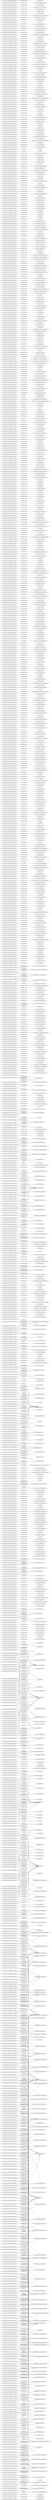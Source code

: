 digraph ar2dtool_diagram { 
rankdir=LR;
size="1501"
	"http://example.org/epo/change/802339791258800" -> "epo:hasLegalFormType" [ label = "och:addedDataProperty" ];
	"http://example.org/epo/change/802339760175000" -> "epo:hasTotalLineAmount" [ label = "och:addedObjectProperty" ];
	"http://example.org/epo/change/802339769900600" -> "epo:signedByBuyer" [ label = "och:addedObjectProperty" ];
	"http://example.org/epo/change/802339797175500" -> "http://data.europa.eu/m8g/eventNumber" [ label = "och:addedDataProperty" ];
	"http://example.org/epo/change/802339697706100" -> "epo:Buyer" [ label = "och:targetAddSubClass" ];
	"http://example.org/epo/change/802339697706100" -> "epo:CentralPurchasingBody" [ label = "och:sourceAddSubClass" ];
	"http://example.org/epo/change/802339796932900" -> "http://data.europa.eu/m8g/bias" [ label = "och:addedRangeToProperty" ];
	"http://example.org/epo/change/802339796932900" -> "xsd:decimal" [ label = "och:addedDataRange" ];
	"http://example.org/epo/change/802339796154400" -> "epo:isMultipleTenderSubmissionAllowed" [ label = "och:addedDataProperty" ];
	"http://example.org/epo/change/802339800369000" -> "http://purl.org/dc/terms/date" [ label = "och:targetAddSubProperty" ];
	"http://example.org/epo/change/802339800369000" -> "http://purl.org/dc/terms/valid" [ label = "och:sourceAddSubProperty" ];
	"http://example.org/epo/change/802339759262600" -> "epo:hasShortQuantity" [ label = "och:addedObjectProperty" ];
	"http://example.org/epo/change/802339797031700" -> "http://data.europa.eu/m8g/crs" [ label = "och:addedDataProperty" ];
	"http://example.org/epo/change/802339761349000" -> "epo:hasVehicleID" [ label = "och:addedObjectProperty" ];
	"http://example.org/epo/change/802339719791900" -> "epo:hasAwardCriterionType" [ label = "och:addedObjectProperty" ];
	"http://example.org/epo/change/802339700611800" -> "epo:ProcedureSpecificTerm" [ label = "och:targetAddSubClass" ];
	"http://example.org/epo/change/802339700611800" -> "epo:DirectAwardTerm" [ label = "och:sourceAddSubClass" ];
	"http://example.org/epo/change/802339721303100" -> "epo:hasItemCountryOfOrigin" [ label = "och:addedObjectProperty" ];
	"http://example.org/epo/change/802339762998400" -> "epo:isFundedBy" [ label = "och:addedObjectProperty" ];
	"http://example.org/epo/change/802339692757500" -> "epo:AwardCriterion" [ label = "och:addedClass" ];
	"http://example.org/epo/change/802339798046500" -> "http://data.europa.eu/m8g/query" [ label = "och:addedDataProperty" ];
	"http://example.org/epo/change/802339795737300" -> "epo:hasUnitDescription" [ label = "och:addedDataProperty" ];
	"http://example.org/epo/change/802339712865400" -> "epo:ProcurementCriterion" [ label = "och:targetAddSubClass" ];
	"http://example.org/epo/change/802339712865400" -> "epo:QualificationCriterion" [ label = "och:sourceAddSubClass" ];
	"http://example.org/epo/change/802339718952400" -> "epo:conformsToLegalBasis" [ label = "och:addedObjectProperty" ];
	"http://example.org/epo/change/802339761430700" -> "epo:hasVehicleSegmentID" [ label = "och:addedObjectProperty" ];
	"http://example.org/epo/change/802339760093300" -> "epo:hasTotalGoodsItemQuantity" [ label = "och:addedObjectProperty" ];
	"http://example.org/epo/change/802339720883700" -> "epo:hasFinancialOfferValue" [ label = "och:addedObjectProperty" ];
	"http://example.org/epo/change/802339721141700" -> "epo:hasHighestReceivedTenderValue" [ label = "och:addedObjectProperty" ];
	"http://example.org/epo/change/802339703496400" -> "epo:Duration" [ label = "och:targetAddSubClass" ];
	"http://example.org/epo/change/802339703496400" -> "epo:IndefiniteDuration" [ label = "och:sourceAddSubClass" ];
	"http://example.org/epo/change/802339721318900" -> "epo:hasItemStandardID" [ label = "och:addedObjectProperty" ];
	"http://example.org/epo/change/802339759017500" -> "epo:hasReviewIrregularitySummary" [ label = "och:addedObjectProperty" ];
	"http://example.org/epo/change/802339792328900" -> "epo:hasNonElectronicSubmissionDescription" [ label = "och:addedDataProperty" ];
	"http://example.org/epo/change/802339761517300" -> "epo:hasWeightValueType" [ label = "och:addedObjectProperty" ];
	"http://example.org/epo/change/802339719721500" -> "epo:hasApproximateFrameworkAgreementValue" [ label = "och:addedObjectProperty" ];
	"http://example.org/epo/change/802339795036300" -> "epo:hasSchemeVersion" [ label = "och:addedDataProperty" ];
	"http://example.org/epo/change/802339719420600" -> "epo:describesLotGroup" [ label = "och:addedObjectProperty" ];
	"http://example.org/epo/change/802339793547100" -> "epo:hasQualificationCondition" [ label = "och:addedDataProperty" ];
	"http://example.org/epo/change/802339793330100" -> "epo:hasProcurementDocumentChangeDate" [ label = "och:addedDataProperty" ];
	"http://example.org/epo/change/802339796913500" -> "http://data.europa.eu/m8g/bias" [ label = "och:addedDomainToProperty" ];
	"http://example.org/epo/change/802339796913500" -> "http://data.europa.eu/m8g/Criterion" [ label = "och:addedDomain" ];
	"http://example.org/epo/change/802339776340700" -> "http://data.europa.eu/m8g/birthDate" [ label = "och:addedDomainToProperty" ];
	"http://example.org/epo/change/802339776340700" -> "http://www.w3.org/ns/person#Person" [ label = "och:addedDomain" ];
	"http://example.org/epo/change/802339794254100" -> "epo:hasReceptionDate" [ label = "och:addedDataProperty" ];
	"http://example.org/epo/change/802339718656400" -> "epo:associatedWith" [ label = "och:addedObjectProperty" ];
	"http://example.org/epo/change/802339789294800" -> "epo:hasAdditionalInformation" [ label = "och:addedDataProperty" ];
	"http://example.org/epo/change/802339773631400" -> "epo:summarisesInformationAboutCertificate" [ label = "och:addedObjectProperty" ];
	"http://example.org/epo/change/802339798522300" -> "http://purl.org/dc/terms/available" [ label = "och:addedRangeToProperty" ];
	"http://example.org/epo/change/802339798522300" -> "rdfs:Literal" [ label = "och:addedDataRange" ];
	"http://example.org/epo/change/802339793483000" -> "epo:hasPublicationDate" [ label = "och:addedDataProperty" ];
	"http://example.org/epo/change/802339784558600" -> "http://data.europa.eu/m8g/hasRequirement" [ label = "och:addedRangeToProperty" ];
	"http://example.org/epo/change/802339784558600" -> "http://data.europa.eu/m8g/Requirement" [ label = "och:addedObjectRange" ];
	"http://example.org/epo/change/802339715838700" -> "epo:TenderAwardOutcome" [ label = "och:addedClass" ];
	"http://example.org/epo/change/802339718921800" -> "epo:concernsReviewSummaryForLot" [ label = "och:addedObjectProperty" ];
	"http://example.org/epo/change/802339794143700" -> "epo:hasReceivedSmallTenders" [ label = "och:addedDataProperty" ];
	"http://example.org/epo/change/802339785701400" -> "http://data.europa.eu/m8g/level" [ label = "och:addedRangeToProperty" ];
	"http://example.org/epo/change/802339785701400" -> "http://www.w3.org/2004/02/skos/core#Concept" [ label = "och:addedObjectRange" ];
	"http://example.org/epo/change/802339777110000" -> "http://data.europa.eu/m8g/contactPage" [ label = "och:addedObjectProperty" ];
	"http://example.org/epo/change/802339757303000" -> "epo:hasOrderabableUnitFactorRate" [ label = "och:addedObjectProperty" ];
	"http://example.org/epo/change/802339765168800" -> "epo:needsToBeAWinner" [ label = "och:addedObjectProperty" ];
	"http://example.org/epo/change/802339704991200" -> "epo:AwardOutcome" [ label = "och:targetAddSubClass" ];
	"http://example.org/epo/change/802339704991200" -> "epo:MiniCompetitionAwardOutcome" [ label = "och:sourceAddSubClass" ];
	"http://example.org/epo/change/802339790176500" -> "epo:hasEPayment" [ label = "och:addedDataProperty" ];
	"http://example.org/epo/change/802339772603900" -> "epo:specifiesPlaceOfDespatch" [ label = "och:addedObjectProperty" ];
	"http://example.org/epo/change/802339760357300" -> "epo:hasTotalTaxAmount" [ label = "och:addedObjectProperty" ];
	"http://example.org/epo/change/802339799574700" -> "http://purl.org/dc/terms/modified" [ label = "och:addedDataProperty" ];
	"http://example.org/epo/change/802339785962500" -> "http://data.europa.eu/m8g/participates" [ label = "och:addedObjectProperty" ];
	"http://example.org/epo/change/802339692185200" -> "epo:AwardCriteriaSummary" [ label = "och:addedClass" ];
	"http://example.org/epo/change/802339721629200" -> "epo:hasManufacturerItemID" [ label = "och:addedObjectProperty" ];
	"http://example.org/epo/change/802339790506200" -> "epo:hasFax" [ label = "och:addedDataProperty" ];
	"http://example.org/epo/change/802339790234000" -> "epo:hasElectronicSubmission" [ label = "och:addedDataProperty" ];
	"http://example.org/epo/change/802339696794100" -> "epo:BudgetProvider" [ label = "och:addedClass" ];
	"http://example.org/epo/change/802339757101800" -> "epo:hasNutsCode" [ label = "och:addedObjectProperty" ];
	"http://example.org/epo/change/802339716057100" -> "epo:OfferingParty" [ label = "och:targetAddSubClass" ];
	"http://example.org/epo/change/802339716057100" -> "epo:Tenderer" [ label = "och:sourceAddSubClass" ];
	"http://example.org/epo/change/802339796484800" -> "epo:isUsingEUFunds" [ label = "och:addedDataProperty" ];
	"http://example.org/epo/change/802339759347800" -> "epo:hasSubcontractingEstimatedValue" [ label = "och:addedObjectProperty" ];
	"http://example.org/epo/change/802339795687200" -> "epo:hasTotalVehicles" [ label = "och:addedDataProperty" ];
	"http://example.org/epo/change/802339762163000" -> "epo:includesAccessibilityCriterion" [ label = "och:addedObjectProperty" ];
	"http://example.org/epo/change/802339759717300" -> "epo:hasTotalAccountingCurrencyTaxAmount" [ label = "och:addedObjectProperty" ];
	"http://example.org/epo/change/802339719326400" -> "epo:definesSubcontractingTerm" [ label = "och:addedObjectProperty" ];
	"http://example.org/epo/change/802339789843800" -> "epo:hasContractConclusionDate" [ label = "och:addedDataProperty" ];
	"http://example.org/epo/change/802339796540200" -> "epo:usesCleanVehicleDirective" [ label = "och:addedDataProperty" ];
	"http://example.org/epo/change/802339716793700" -> "http://data.europa.eu/m8g/InformationRequirement" [ label = "och:addedClass" ];
	"http://example.org/epo/change/802339715507300" -> "epo:Subcontractor" [ label = "och:addedClass" ];
	"http://example.org/epo/change/802339796221700" -> "epo:isProcurementDocumentChanged" [ label = "och:addedDataProperty" ];
	"http://example.org/epo/change/802339788913500" -> "epo:describesMinimumLevelOfStandards" [ label = "och:addedDataProperty" ];
	"http://example.org/epo/change/802339792424800" -> "epo:hasNumberOfReviewRequests" [ label = "och:addedDataProperty" ];
	"http://example.org/epo/change/802339704544900" -> "epo:LotAwardOutcome" [ label = "och:addedClass" ];
	"http://example.org/epo/change/802339796330100" -> "epo:isSMESuitable" [ label = "och:addedDataProperty" ];
	"http://example.org/epo/change/802339697426300" -> "epo:OfferingParty" [ label = "och:targetAddSubClass" ];
	"http://example.org/epo/change/802339697426300" -> "epo:CatalogueProvider" [ label = "och:sourceAddSubClass" ];
	"http://example.org/epo/change/802339779688300" -> "http://data.europa.eu/m8g/format" [ label = "och:addedObjectProperty" ];
	"http://example.org/epo/change/802339719689400" -> "epo:hasAmount" [ label = "och:addedObjectProperty" ];
	"http://example.org/epo/change/802339788659300" -> "http://data.europa.eu/m8g/thematicArea" [ label = "och:addedObjectProperty" ];
	"http://example.org/epo/change/802339789808800" -> "epo:hasConfidentialityJustification" [ label = "och:addedDataProperty" ];
	"http://example.org/epo/change/802339789171500" -> "epo:describesVerificationMethod" [ label = "och:addedDataProperty" ];
	"http://example.org/epo/change/802339788522000" -> "http://data.europa.eu/m8g/supportsRequirement" [ label = "och:addedDomainToProperty" ];
	"http://example.org/epo/change/802339788522000" -> "http://data.europa.eu/m8g/Evidence" [ label = "och:addedDomain" ];
	"http://example.org/epo/change/802339720464400" -> "epo:hasDPSScope" [ label = "och:addedObjectProperty" ];
	"http://example.org/epo/change/802339707280900" -> "epo:ProcedureSpecificTerm" [ label = "och:addedClass" ];
	"http://example.org/epo/change/802339796005300" -> "epo:isCoveredByGPA" [ label = "och:addedDataProperty" ];
	"http://example.org/epo/change/802339714882200" -> "epo:ReviewTerm" [ label = "och:addedClass" ];
	"http://example.org/epo/change/802339719404100" -> "epo:describesLotCompletion" [ label = "och:addedObjectProperty" ];
	"http://example.org/epo/change/802339795320200" -> "epo:hasSubcontractingInvolved" [ label = "och:addedDataProperty" ];
	"http://example.org/epo/change/802339798125100" -> "http://data.europa.eu/m8g/registrationDate" [ label = "och:addedDomainToProperty" ];
	"http://example.org/epo/change/802339798125100" -> "http://www.w3.org/ns/legal#LegalEntity" [ label = "och:addedDomain" ];
	"http://example.org/epo/change/802339790696800" -> "epo:hasFormula" [ label = "och:addedDataProperty" ];
	"http://example.org/epo/change/802339718936000" -> "epo:concernsTender" [ label = "och:addedObjectProperty" ];
	"http://example.org/epo/change/802339797154800" -> "http://data.europa.eu/m8g/email" [ label = "och:addedRangeToProperty" ];
	"http://example.org/epo/change/802339797154800" -> "rdfs:Literal" [ label = "och:addedDataRange" ];
	"http://example.org/epo/change/802339797508800" -> "http://data.europa.eu/m8g/expectedNumberOfParticipants" [ label = "och:addedRangeToProperty" ];
	"http://example.org/epo/change/802339797508800" -> "xsd:integer" [ label = "och:addedDataRange" ];
	"http://example.org/epo/change/802339788639700" -> "http://data.europa.eu/m8g/supportsValue" [ label = "och:addedDomainToProperty" ];
	"http://example.org/epo/change/802339788639700" -> "http://data.europa.eu/m8g/Evidence" [ label = "och:addedDomain" ];
	"http://example.org/epo/change/802339789574400" -> "epo:hasAwardRank" [ label = "och:addedDataProperty" ];
	"http://example.org/epo/change/802339706821900" -> "epo:LotSpecificTerm" [ label = "och:targetAddSubClass" ];
	"http://example.org/epo/change/802339706821900" -> "epo:ParticipationRequestTerm" [ label = "och:sourceAddSubClass" ];
	"http://example.org/epo/change/802339799668400" -> "http://purl.org/dc/terms/modified" [ label = "och:addedRangeToProperty" ];
	"http://example.org/epo/change/802339799668400" -> "rdfs:Literal" [ label = "och:addedDataRange" ];
	"http://example.org/epo/change/802339793904200" -> "epo:hasReceiptPreliminaryMarketConsultationDeadline" [ label = "och:addedDataProperty" ];
	"http://example.org/epo/change/802339704959100" -> "epo:MiniCompetitionAwardOutcome" [ label = "och:addedClass" ];
	"http://example.org/epo/change/802339785784000" -> "http://data.europa.eu/m8g/openingHours" [ label = "och:addedObjectProperty" ];
	"http://example.org/epo/change/802339770929700" -> "epo:specifiesCatalogueProvider" [ label = "och:addedObjectProperty" ];
	"http://example.org/epo/change/802339702491700" -> "epo:Document" [ label = "och:targetAddSubClass" ];
	"http://example.org/epo/change/802339702491700" -> "epo:ExpressionOfInterest" [ label = "och:sourceAddSubClass" ];
	"http://example.org/epo/change/802339789364300" -> "epo:hasAddressURL" [ label = "och:addedDataProperty" ];
	"http://example.org/epo/change/802339703637100" -> "epo:StrategicProcurement" [ label = "och:targetAddSubClass" ];
	"http://example.org/epo/change/802339703637100" -> "epo:InnovativeProcurement" [ label = "och:sourceAddSubClass" ];
	"http://example.org/epo/change/802339718745900" -> "epo:canProvideTaxAndSocialSecuritiesEvidence" [ label = "och:addedObjectProperty" ];
	"http://example.org/epo/change/802339719340000" -> "epo:definesTenderProcessor" [ label = "och:addedObjectProperty" ];
	"http://example.org/epo/change/802339759140200" -> "epo:hasSelectionCriterionType" [ label = "och:addedObjectProperty" ];
	"http://example.org/epo/change/802339705057800" -> "epo:MultipleStageProcedureTerm" [ label = "och:addedClass" ];
	"http://example.org/epo/change/802339698511800" -> "epo:Contract" [ label = "och:targetAddSubClass" ];
	"http://example.org/epo/change/802339698511800" -> "epo:ConcessionContract" [ label = "och:sourceAddSubClass" ];
	"http://example.org/epo/change/802339777564500" -> "http://data.europa.eu/m8g/contactPage" [ label = "och:addedDomainToProperty" ];
	"http://example.org/epo/change/802339777564500" -> "http://data.europa.eu/m8g/ContactPoint" [ label = "och:addedDomain" ];
	"http://example.org/epo/change/802339759231000" -> "epo:hasSerialID" [ label = "och:addedObjectProperty" ];
	"http://example.org/epo/change/802339789596700" -> "epo:hasBeginning" [ label = "och:addedDataProperty" ];
	"http://example.org/epo/change/802339793955200" -> "epo:hasReceiptTenderDeadline" [ label = "och:addedDataProperty" ];
	"http://example.org/epo/change/802339717488200" -> "http://purl.org/dc/terms/LicenseDocument" [ label = "och:addedClass" ];
	"http://example.org/epo/change/802339762442400" -> "epo:indicatesInvoiceeContactPoint" [ label = "och:addedObjectProperty" ];
	"http://example.org/epo/change/802339715644900" -> "epo:System" [ label = "och:addedClass" ];
	"http://example.org/epo/change/802339717579000" -> "http://purl.org/dc/terms/LocationPeriodOrJurisdiction" [ label = "och:targetAddSubClass" ];
	"http://example.org/epo/change/802339717579000" -> "http://purl.org/dc/terms/Location" [ label = "och:sourceAddSubClass" ];
	"http://example.org/epo/change/802339782818300" -> "http://data.europa.eu/m8g/hasCost" [ label = "och:addedObjectProperty" ];
	"http://example.org/epo/change/802339763499100" -> "epo:isSubjectToGrouping" [ label = "och:addedObjectProperty" ];
	"http://example.org/epo/change/802339791209700" -> "epo:hasLegalFormRequirement" [ label = "och:addedDataProperty" ];
	"http://example.org/epo/change/802339707536000" -> "epo:Term" [ label = "och:targetAddSubClass" ];
	"http://example.org/epo/change/802339707536000" -> "epo:ProcessPlanningTerm" [ label = "och:sourceAddSubClass" ];
	"http://example.org/epo/change/802339783518800" -> "http://data.europa.eu/m8g/hasInputType" [ label = "och:addedObjectProperty" ];
	"http://example.org/epo/change/802339798025900" -> "http://data.europa.eu/m8g/processingTime" [ label = "och:addedDataProperty" ];
	"http://example.org/epo/change/802339795920100" -> "epo:isAdvancedElectronicSignatureRequired" [ label = "och:addedDataProperty" ];
	"http://example.org/epo/change/802339796134000" -> "epo:isListedCompany" [ label = "och:addedDataProperty" ];
	"http://example.org/epo/change/802339691976900" -> "epo:AgentInRole" [ label = "och:addedClass" ];
	"http://example.org/epo/change/802339717139100" -> "http://data.europa.eu/m8g/SupportedValue" [ label = "och:addedClass" ];
	"http://example.org/epo/change/802339789504100" -> "epo:hasAwardCriteriaStatedInProcurementDocuments" [ label = "och:addedDataProperty" ];
	"http://example.org/epo/change/802339718675500" -> "epo:attestedByLabel" [ label = "och:addedObjectProperty" ];
	"http://example.org/epo/change/802339715063400" -> "epo:SelectedCandidateList" [ label = "och:addedClass" ];
	"http://example.org/epo/change/802339720794700" -> "epo:hasEstimatedDuration" [ label = "och:addedObjectProperty" ];
	"http://example.org/epo/change/802339720754900" -> "epo:hasEstimatedBuyerConcessionRevenue" [ label = "och:addedObjectProperty" ];
	"http://example.org/epo/change/802339717983900" -> "http://www.w3.org/2006/time#Duration" [ label = "och:addedClass" ];
	"http://example.org/epo/change/802339785859900" -> "http://data.europa.eu/m8g/ownedBy" [ label = "och:addedObjectProperty" ];
	"http://example.org/epo/change/802339786312300" -> "http://data.europa.eu/m8g/registrationPage" [ label = "och:addedRangeToProperty" ];
	"http://example.org/epo/change/802339786312300" -> "http://xmlns.com/foaf/0.1/Document" [ label = "och:addedObjectRange" ];
	"http://example.org/epo/change/802339705491600" -> "epo:Offer" [ label = "och:addedClass" ];
	"http://example.org/epo/change/802339718436700" -> "epo:announcesContract" [ label = "och:addedObjectProperty" ];
	"http://example.org/epo/change/802339712338600" -> "epo:ProcurementCriteriaSummary" [ label = "och:targetAddSubClass" ];
	"http://example.org/epo/change/802339712338600" -> "epo:QualificationCriteriaSummary" [ label = "och:sourceAddSubClass" ];
	"http://example.org/epo/change/802339789382500" -> "epo:hasAlias" [ label = "och:addedDataProperty" ];
	"http://example.org/epo/change/802339714730200" -> "epo:ReviewRequest" [ label = "och:addedClass" ];
	"http://example.org/epo/change/802339791327200" -> "epo:hasLotAwardCombination" [ label = "och:addedDataProperty" ];
	"http://example.org/epo/change/802339707140200" -> "epo:Prize" [ label = "och:addedClass" ];
	"http://example.org/epo/change/802339778030700" -> "http://data.europa.eu/m8g/deathDate" [ label = "och:addedObjectProperty" ];
	"http://example.org/epo/change/802339758458300" -> "epo:hasProcurementLowestReceivedTenderValue" [ label = "och:addedObjectProperty" ];
	"http://example.org/epo/change/802339792584900" -> "epo:hasOpeningDescription" [ label = "och:addedDataProperty" ];
	"http://example.org/epo/change/802339780393500" -> "http://data.europa.eu/m8g/frequency" [ label = "och:addedDomainToProperty" ];
	"http://example.org/epo/change/802339780393500" -> "http://www.w3.org/2006/time#TemporalEntity" [ label = "och:addedDomain" ];
	"http://example.org/epo/change/802339757777800" -> "epo:hasPlannedDuration" [ label = "och:addedObjectProperty" ];
	"http://example.org/epo/change/802339713897400" -> "epo:Document" [ label = "och:targetAddSubClass" ];
	"http://example.org/epo/change/802339713897400" -> "epo:RequestForParticipation" [ label = "och:sourceAddSubClass" ];
	"http://example.org/epo/change/802339797100100" -> "http://data.europa.eu/m8g/deathDate" [ label = "och:addedDataProperty" ];
	"http://example.org/epo/change/802339797918800" -> "http://data.europa.eu/m8g/longitude" [ label = "och:addedDomainToProperty" ];
	"http://example.org/epo/change/802339797918800" -> "http://www.w3.org/ns/locn#Geometry" [ label = "och:addedDomain" ];
	"http://example.org/epo/change/802339702977100" -> "epo:LotSpecificTerm" [ label = "och:targetAddSubClass" ];
	"http://example.org/epo/change/802339702977100" -> "epo:FrameworkAgreementTerm" [ label = "och:sourceAddSubClass" ];
	"http://example.org/epo/change/802339799505300" -> "http://purl.org/dc/terms/issued" [ label = "och:addedRangeToProperty" ];
	"http://example.org/epo/change/802339799505300" -> "rdfs:Literal" [ label = "och:addedDataRange" ];
	"http://example.org/epo/change/802339700401500" -> "epo:ProcedureSpecificTerm" [ label = "och:targetAddSubClass" ];
	"http://example.org/epo/change/802339700401500" -> "epo:DesignContestRegimeTerm" [ label = "och:sourceAddSubClass" ];
	"http://example.org/epo/change/802339764412200" -> "epo:isSubjectToTerm" [ label = "och:targetAddSubProperty" ];
	"http://example.org/epo/change/802339764412200" -> "epo:isSubjectToProcedureSpecificTerm" [ label = "och:sourceAddSubProperty" ];
	"http://example.org/epo/change/802339721267700" -> "epo:hasIrregularityType" [ label = "och:addedObjectProperty" ];
	"http://example.org/epo/change/802339773770100" -> "epo:summarisesInformationForAwardOutcome" [ label = "och:addedObjectProperty" ];
	"http://example.org/epo/change/802339794886300" -> "epo:hasSMEReceivedTenders" [ label = "och:addedDataProperty" ];
	"http://example.org/epo/change/802339694848400" -> "epo:EvaluationTerm" [ label = "och:targetAddSubClass" ];
	"http://example.org/epo/change/802339694848400" -> "epo:AwardEvaluationTerm" [ label = "och:sourceAddSubClass" ];
	"http://example.org/epo/change/802339794361900" -> "epo:hasReferenceURI" [ label = "och:addedDataProperty" ];
	"http://example.org/epo/change/802339717300600" -> "rdfs:Class" [ label = "och:targetAddSubClass" ];
	"http://example.org/epo/change/802339717300600" -> "http://purl.org/dc/terms/AgentClass" [ label = "och:sourceAddSubClass" ];
	"http://example.org/epo/change/802339794481400" -> "epo:hasRequestDate" [ label = "och:addedDataProperty" ];
	"http://example.org/epo/change/802339772158700" -> "epo:specifiesEconomicOperator" [ label = "och:addedObjectProperty" ];
	"http://example.org/epo/change/802339718499000" -> "epo:announcesLotGroupAwardInformation" [ label = "och:addedObjectProperty" ];
	"http://example.org/epo/change/802339788781800" -> "http://data.europa.eu/m8g/validityPeriodConstraint" [ label = "och:addedRangeToProperty" ];
	"http://example.org/epo/change/802339788781800" -> "http://www.w3.org/2006/time#ProperInterval" [ label = "och:addedObjectRange" ];
	"http://example.org/epo/change/802339784093400" -> "http://data.europa.eu/m8g/hasRelatedService" [ label = "och:addedObjectProperty" ];
	"http://example.org/epo/change/802339796046100" -> "epo:isDesignContest" [ label = "och:addedDataProperty" ];
	"http://example.org/epo/change/802339798427000" -> "http://purl.org/dc/terms/alternative" [ label = "och:addedRangeToProperty" ];
	"http://example.org/epo/change/802339798427000" -> "rdfs:Literal" [ label = "och:addedDataRange" ];
	"http://example.org/epo/change/802339698291400" -> "epo:ChangeInformation" [ label = "och:addedClass" ];
	"http://example.org/epo/change/802339796464300" -> "epo:isUsedForCandidateRestriction" [ label = "och:addedDataProperty" ];
	"http://example.org/epo/change/802339790355100" -> "epo:hasEstimatedInvitationToExpressInterestDate" [ label = "och:addedDataProperty" ];
	"http://example.org/epo/change/802339716978900" -> "http://data.europa.eu/m8g/PublicOrganisation" [ label = "och:addedClass" ];
	"http://example.org/epo/change/802339716616100" -> "http://data.europa.eu/m8g/Event" [ label = "och:addedClass" ];
	"http://example.org/epo/change/802339794833400" -> "epo:hasReviewURL" [ label = "och:addedDataProperty" ];
	"http://example.org/epo/change/802339790116300" -> "epo:hasEFormsSubtype" [ label = "och:addedDataProperty" ];
	"http://example.org/epo/change/802339758649100" -> "epo:hasQualifiedValue" [ label = "och:addedObjectProperty" ];
	"http://example.org/epo/change/802339719201800" -> "epo:definesParticipationRequestProcessor" [ label = "och:addedObjectProperty" ];
	"http://example.org/epo/change/802339798146300" -> "http://data.europa.eu/m8g/registrationDate" [ label = "och:addedRangeToProperty" ];
	"http://example.org/epo/change/802339798146300" -> "xsd:date" [ label = "och:addedDataRange" ];
	"http://example.org/epo/change/802339708668800" -> "epo:ProcurementElement" [ label = "och:targetAddSubClass" ];
	"http://example.org/epo/change/802339708668800" -> "epo:ProcurementObject" [ label = "och:sourceAddSubClass" ];
	"http://example.org/epo/change/802339794979800" -> "epo:hasScheme" [ label = "och:addedDataProperty" ];
	"http://example.org/epo/change/802339757654500" -> "epo:hasPaymentServiceProviderIdentifier" [ label = "och:addedObjectProperty" ];
	"http://example.org/epo/change/802339792008400" -> "epo:hasNoNegotiationNecessary" [ label = "och:addedDataProperty" ];
	"http://example.org/epo/change/802339790251200" -> "epo:hasElectronicTenders" [ label = "och:addedDataProperty" ];
	"http://example.org/epo/change/802339701567200" -> "epo:ElectronicSignature" [ label = "och:addedClass" ];
	"http://example.org/epo/change/802339714498900" -> "epo:ReviewIrregularitySummary" [ label = "och:addedClass" ];
	"http://example.org/epo/change/802339785740900" -> "http://data.europa.eu/m8g/level" [ label = "och:addedDomainToProperty" ];
	"http://example.org/epo/change/802339785740900" -> "http://data.europa.eu/m8g/AdminUnit" [ label = "och:addedDomain" ];
	"http://example.org/epo/change/802339707074600" -> "epo:ProcurementElement" [ label = "och:targetAddSubClass" ];
	"http://example.org/epo/change/802339707074600" -> "epo:PlannedProcurementPart" [ label = "och:sourceAddSubClass" ];
	"http://example.org/epo/change/802339779824800" -> "http://data.europa.eu/m8g/format" [ label = "och:addedRangeToProperty" ];
	"http://example.org/epo/change/802339779824800" -> "http://www.w3.org/2004/02/skos/core#Concept" [ label = "och:addedObjectRange" ];
	"http://example.org/epo/change/802339697098400" -> "epo:Buyer" [ label = "och:addedClass" ];
	"http://example.org/epo/change/802339793270500" -> "epo:hasPrizeRank" [ label = "och:addedDataProperty" ];
	"http://example.org/epo/change/802339765484900" -> "epo:providesContractTotalPenaltyValue" [ label = "och:addedObjectProperty" ];
	"http://example.org/epo/change/802339715785500" -> "epo:Technique" [ label = "och:addedClass" ];
	"http://example.org/epo/change/802339701752900" -> "epo:Estimate" [ label = "och:addedClass" ];
	"http://example.org/epo/change/802339789419000" -> "epo:hasAwardCriteriaEvaluationFormula" [ label = "och:addedDataProperty" ];
	"http://example.org/epo/change/802339758980800" -> "epo:hasReviewDecisionType" [ label = "och:addedObjectProperty" ];
	"http://example.org/epo/change/802339716879800" -> "http://data.europa.eu/m8g/Event" [ label = "och:targetAddSubClass" ];
	"http://example.org/epo/change/802339716879800" -> "http://data.europa.eu/m8g/LifeEvent" [ label = "och:sourceAddSubClass" ];
	"http://example.org/epo/change/802339700676600" -> "epo:DirectContract" [ label = "och:addedClass" ];
	"http://example.org/epo/change/802339790216200" -> "epo:hasEUReceivedTenders" [ label = "och:addedDataProperty" ];
	"http://example.org/epo/change/802339797278100" -> "http://data.europa.eu/m8g/expectedNumberOfParticipants" [ label = "och:addedDataProperty" ];
	"http://example.org/epo/change/802339721843400" -> "epo:hasNonElectronicSubmissionJustification" [ label = "och:addedObjectProperty" ];
	"http://example.org/epo/change/802339693699600" -> "epo:Document" [ label = "och:targetAddSubClass" ];
	"http://example.org/epo/change/802339693699600" -> "epo:AwardDecision" [ label = "och:sourceAddSubClass" ];
	"http://example.org/epo/change/802339717723800" -> "http://purl.org/dc/terms/PeriodOfTime" [ label = "och:addedClass" ];
	"http://example.org/epo/change/802339717872000" -> "http://purl.org/dc/terms/RightsStatement" [ label = "och:addedClass" ];
	"http://example.org/epo/change/802339717677600" -> "http://purl.org/dc/terms/MethodOfAccrual" [ label = "och:addedClass" ];
	"http://example.org/epo/change/802339721496300" -> "epo:hasLoadingMeter" [ label = "och:addedObjectProperty" ];
	"http://example.org/epo/change/802339757466700" -> "epo:hasOversupplyQuantity" [ label = "och:addedObjectProperty" ];
	"http://example.org/epo/change/802339789618100" -> "epo:hasBuyerCategoryDescription" [ label = "och:addedDataProperty" ];
	"http://example.org/epo/change/802339718778400" -> "epo:comprisesTender" [ label = "och:addedObjectProperty" ];
	"http://example.org/epo/change/802339768738900" -> "epo:refersToPreviousProcedure" [ label = "och:addedObjectProperty" ];
	"http://example.org/epo/change/802339701627300" -> "epo:EmploymentInformationProvider" [ label = "och:addedClass" ];
	"http://example.org/epo/change/802339707435600" -> "epo:ProcedureSpecificTerm" [ label = "och:targetAddSubClass" ];
	"http://example.org/epo/change/802339707435600" -> "epo:ProcedureTerm" [ label = "och:sourceAddSubClass" ];
	"http://example.org/epo/change/802339798199900" -> "http://data.europa.eu/m8g/telephone" [ label = "och:addedDomainToProperty" ];
	"http://example.org/epo/change/802339798199900" -> "http://data.europa.eu/m8g/ContactPoint" [ label = "och:addedDomain" ];
	"http://example.org/epo/change/802339792557300" -> "epo:hasOpeningDateTime" [ label = "och:addedDataProperty" ];
	"http://example.org/epo/change/802339759206100" -> "epo:hasSellerOrderID" [ label = "och:addedObjectProperty" ];
	"http://example.org/epo/change/802339715482600" -> "epo:Estimate" [ label = "och:targetAddSubClass" ];
	"http://example.org/epo/change/802339715482600" -> "epo:SubcontractingEstimate" [ label = "och:sourceAddSubClass" ];
	"http://example.org/epo/change/802339716218700" -> "http://data.europa.eu/m8g/AdminUnit" [ label = "och:addedClass" ];
	"http://example.org/epo/change/802339789105000" -> "epo:describesObjectiveParticipationRules" [ label = "och:addedDataProperty" ];
	"http://example.org/epo/change/802339765562600" -> "epo:providesInformationOn" [ label = "och:addedObjectProperty" ];
	"http://example.org/epo/change/802339758326600" -> "epo:hasProcedureType" [ label = "och:addedObjectProperty" ];
	"http://example.org/epo/change/802339789529900" -> "epo:hasAwardDateScheduled" [ label = "och:addedDataProperty" ];
	"http://example.org/epo/change/802339720616900" -> "epo:hasDirectAwardJustification" [ label = "och:addedObjectProperty" ];
	"http://example.org/epo/change/802339716711800" -> "http://data.europa.eu/m8g/GenericDate" [ label = "och:addedClass" ];
	"http://example.org/epo/change/802339777055200" -> "http://data.europa.eu/m8g/constrains" [ label = "och:addedRangeToProperty" ];
	"http://example.org/epo/change/802339777055200" -> "http://data.europa.eu/m8g/InformationConcept" [ label = "och:addedObjectRange" ];
	"http://example.org/epo/change/802339718617200" -> "epo:announcesRole" [ label = "och:addedObjectProperty" ];
	"http://example.org/epo/change/802339721374800" -> "epo:hasLaunchFrameworkAgreementMaximumValue" [ label = "och:addedObjectProperty" ];
	"http://example.org/epo/change/802339718066300" -> "http://www.w3.org/ns/org#Organization" [ label = "och:addedClass" ];
	"http://example.org/epo/change/802339716758500" -> "http://data.europa.eu/m8g/InformationConcept" [ label = "och:addedClass" ];
	"http://example.org/epo/change/802339798319500" -> "http://data.europa.eu/m8g/weightingConsiderationDescription" [ label = "och:addedDataProperty" ];
	"http://example.org/epo/change/802339800535800" -> "http://purl.org/dc/terms/valid" [ label = "och:addedRangeToProperty" ];
	"http://example.org/epo/change/802339800535800" -> "rdfs:Literal" [ label = "och:addedDataRange" ];
	"http://example.org/epo/change/802339765330300" -> "epo:playedBy" [ label = "och:addedObjectProperty" ];
	"http://example.org/epo/change/802339797685300" -> "http://data.europa.eu/m8g/expressionOfExpectedValue" [ label = "och:addedRangeToProperty" ];
	"http://example.org/epo/change/802339797685300" -> "rdfs:Literal" [ label = "och:addedDataRange" ];
	"http://example.org/epo/change/802339721175800" -> "epo:hasInvoiceLineObjectIdentifier" [ label = "och:addedObjectProperty" ];
	"http://example.org/epo/change/802339721193400" -> "epo:hasInvoiceLinePeriod" [ label = "och:addedObjectProperty" ];
	"http://example.org/epo/change/802339715248600" -> "epo:SocialProcurement" [ label = "och:addedClass" ];
	"http://example.org/epo/change/802339710863700" -> "epo:SelectionCriteriaSummary" [ label = "och:targetAddSubClass" ];
	"http://example.org/epo/change/802339710863700" -> "epo:ProfessionalSuitabilitySummary" [ label = "och:sourceAddSubClass" ];
	"http://example.org/epo/change/802339768900500" -> "epo:refersToPreviousProcedureLot" [ label = "och:addedObjectProperty" ];
	"http://example.org/epo/change/802339706056400" -> "http://www.w3.org/ns/org#Organization" [ label = "och:targetAddSubClass" ];
	"http://example.org/epo/change/802339706056400" -> "epo:OrganisationGroup" [ label = "och:sourceAddSubClass" ];
	"http://example.org/epo/change/802339792458200" -> "epo:hasNumberOfTenderersInvited" [ label = "och:addedDataProperty" ];
	"http://example.org/epo/change/802339799462300" -> "http://purl.org/dc/terms/issued" [ label = "och:addedDataProperty" ];
	"http://example.org/epo/change/802339706270800" -> "epo:ParticipationCondition" [ label = "och:addedClass" ];
	"http://example.org/epo/change/802339762216500" -> "epo:includesNationalCriterion" [ label = "och:addedObjectProperty" ];
	"http://example.org/epo/change/802339789636300" -> "epo:hasBuyerLegalTypeDescription" [ label = "och:addedDataProperty" ];
	"http://example.org/epo/change/802339721857400" -> "epo:hasNonPublicationJustification" [ label = "och:addedObjectProperty" ];
	"http://example.org/epo/change/802339796560300" -> "http://data.europa.eu/m8g/accessibility" [ label = "och:addedDataProperty" ];
	"http://example.org/epo/change/802339719510100" -> "epo:foreseesConcession" [ label = "och:addedObjectProperty" ];
	"http://example.org/epo/change/802339697366700" -> "epo:CatalogueProvider" [ label = "och:addedClass" ];
	"http://example.org/epo/change/802339717930100" -> "http://purl.org/dc/terms/Standard" [ label = "och:addedClass" ];
	"http://example.org/epo/change/802339705760800" -> "epo:OfflineAccessProvider" [ label = "och:addedClass" ];
	"http://example.org/epo/change/802339716535300" -> "http://data.europa.eu/m8g/Criterion" [ label = "och:addedClass" ];
	"http://example.org/epo/change/802339697156600" -> "epo:AcquiringParty" [ label = "och:targetAddSubClass" ];
	"http://example.org/epo/change/802339697156600" -> "epo:Buyer" [ label = "och:sourceAddSubClass" ];
	"http://example.org/epo/change/802339714931000" -> "epo:ProcedureSpecificTerm" [ label = "och:targetAddSubClass" ];
	"http://example.org/epo/change/802339714931000" -> "epo:ReviewTerm" [ label = "och:sourceAddSubClass" ];
	"http://example.org/epo/change/802339720670300" -> "epo:hasEInvoicingPermission" [ label = "och:addedObjectProperty" ];
	"http://example.org/epo/change/802339716391500" -> "http://data.europa.eu/m8g/Channel" [ label = "och:addedClass" ];
	"http://example.org/epo/change/802339768405500" -> "epo:refersToNoticeAwardInformation" [ label = "och:addedObjectProperty" ];
	"http://example.org/epo/change/802339759565100" -> "epo:hasTenderValidityPeriod" [ label = "och:addedObjectProperty" ];
	"http://example.org/epo/change/802339788706100" -> "http://data.europa.eu/m8g/validityPeriod" [ label = "och:addedRangeToProperty" ];
	"http://example.org/epo/change/802339788706100" -> "http://www.w3.org/2006/time#ProperInterval" [ label = "och:addedObjectRange" ];
	"http://example.org/epo/change/802339715301900" -> "epo:SpecificDuration" [ label = "och:addedClass" ];
	"http://example.org/epo/change/802339715153800" -> "epo:SelectionCriterion" [ label = "och:addedClass" ];
	"http://example.org/epo/change/802339795435700" -> "epo:hasSubjectMatter" [ label = "och:addedDataProperty" ];
	"http://example.org/epo/change/802339795192200" -> "epo:hasStrategicProcurementDescription" [ label = "och:addedDataProperty" ];
	"http://example.org/epo/change/802339797989100" -> "http://data.europa.eu/m8g/matronymicName" [ label = "och:addedDomainToProperty" ];
	"http://example.org/epo/change/802339797989100" -> "http://www.w3.org/ns/person#Person" [ label = "och:addedDomain" ];
	"http://example.org/epo/change/802339721446300" -> "epo:hasLegalIdentifier" [ label = "och:addedObjectProperty" ];
	"http://example.org/epo/change/802339785457000" -> "http://data.europa.eu/m8g/isRequirementOf" [ label = "och:addedRangeToProperty" ];
	"http://example.org/epo/change/802339785457000" -> "http://data.europa.eu/m8g/Requirement" [ label = "och:addedObjectRange" ];
	"http://example.org/epo/change/802339719139200" -> "epo:definesOfflineAccessProvider" [ label = "och:addedObjectProperty" ];
	"http://example.org/epo/change/802339717559200" -> "http://purl.org/dc/terms/Location" [ label = "och:addedClass" ];
	"http://example.org/epo/change/802339719889100" -> "epo:hasBargainPrice" [ label = "och:addedObjectProperty" ];
	"http://example.org/epo/change/802339758378400" -> "epo:hasProcurementHighestReceivedTenderValue" [ label = "och:addedObjectProperty" ];
	"http://example.org/epo/change/802339717888700" -> "http://purl.org/dc/terms/SizeOrDuration" [ label = "och:addedClass" ];
	"http://example.org/epo/change/802339716588900" -> "http://data.europa.eu/m8g/Requirement" [ label = "och:targetAddSubClass" ];
	"http://example.org/epo/change/802339716588900" -> "http://data.europa.eu/m8g/Criterion" [ label = "och:sourceAddSubClass" ];
	"http://example.org/epo/change/802339774182600" -> "epo:usesTechnique" [ label = "och:addedObjectProperty" ];
	"http://example.org/epo/change/802339758791800" -> "epo:hasRegistrationCountry" [ label = "och:addedObjectProperty" ];
	"http://example.org/epo/change/802339718856800" -> "epo:concernsNotice" [ label = "och:addedObjectProperty" ];
	"http://example.org/epo/change/802339759802000" -> "epo:hasTotalAllowanceAmount" [ label = "och:addedObjectProperty" ];
	"http://example.org/epo/change/802339769088600" -> "epo:refersToProcedure" [ label = "och:addedObjectProperty" ];
	"http://example.org/epo/change/802339795900300" -> "epo:isAccelerated" [ label = "och:addedDataProperty" ];
	"http://example.org/epo/change/802339763063300" -> "epo:isOwnedByAgent" [ label = "och:addedObjectProperty" ];
	"http://example.org/epo/change/802339703436000" -> "epo:IndefiniteDuration" [ label = "och:addedClass" ];
	"http://example.org/epo/change/802339794020900" -> "epo:hasReceivedMicroTenders" [ label = "och:addedDataProperty" ];
	"http://example.org/epo/change/802339783810700" -> "http://data.europa.eu/m8g/hasQualifiedRelation" [ label = "och:addedObjectProperty" ];
	"http://example.org/epo/change/802339715278200" -> "epo:StrategicProcurement" [ label = "och:targetAddSubClass" ];
	"http://example.org/epo/change/802339715278200" -> "epo:SocialProcurement" [ label = "och:sourceAddSubClass" ];
	"http://example.org/epo/change/802339760719100" -> "epo:hasTrackingID" [ label = "och:addedObjectProperty" ];
	"http://example.org/epo/change/802339799100200" -> "http://purl.org/dc/terms/dateCopyrighted" [ label = "och:addedDataProperty" ];
	"http://example.org/epo/change/802339706930800" -> "epo:AcquiringParty" [ label = "och:targetAddSubClass" ];
	"http://example.org/epo/change/802339706930800" -> "epo:PaymentExecutor" [ label = "och:sourceAddSubClass" ];
	"http://example.org/epo/change/802339700292900" -> "epo:DesignContestRegimeTerm" [ label = "och:addedClass" ];
	"http://example.org/epo/change/802339719108500" -> "epo:definesLotGroup" [ label = "och:addedObjectProperty" ];
	"http://example.org/epo/change/802339762748100" -> "epo:isBeneficialOwnerOf" [ label = "och:addedObjectProperty" ];
	"http://example.org/epo/change/802339795878500" -> "epo:indicatesPerformingStaffInformationRequirement" [ label = "och:addedDataProperty" ];
	"http://example.org/epo/change/802339790067100" -> "epo:hasEAuctionURL" [ label = "och:addedDataProperty" ];
	"http://example.org/epo/change/802339784296800" -> "http://purl.org/dc/terms/relation" [ label = "och:targetAddSubProperty" ];
	"http://example.org/epo/change/802339784296800" -> "http://data.europa.eu/m8g/hasRelatedService" [ label = "och:sourceAddSubProperty" ];
	"http://example.org/epo/change/802339719072900" -> "epo:definesContractPeriod" [ label = "och:addedObjectProperty" ];
	"http://example.org/epo/change/802339720814800" -> "epo:hasEstimatedUserConcessionRevenue" [ label = "och:addedObjectProperty" ];
	"http://example.org/epo/change/802339721731900" -> "epo:hasModificationJustification" [ label = "och:addedObjectProperty" ];
	"http://example.org/epo/change/802339798557200" -> "http://purl.org/dc/terms/bibliographicCitation" [ label = "och:addedDataProperty" ];
	"http://example.org/epo/change/802339717966400" -> "http://www.w3.org/2004/02/skos/core#Concept" [ label = "och:addedClass" ];
	"http://example.org/epo/change/802339714757100" -> "epo:ReviewObject" [ label = "och:targetAddSubClass" ];
	"http://example.org/epo/change/802339714757100" -> "epo:ReviewRequest" [ label = "och:sourceAddSubClass" ];
	"http://example.org/epo/change/802339795535700" -> "epo:hasSuccessiveReduction" [ label = "och:addedDataProperty" ];
	"http://example.org/epo/change/802339788355000" -> "http://data.europa.eu/m8g/supportsConcept" [ label = "och:addedDomainToProperty" ];
	"http://example.org/epo/change/802339788355000" -> "http://data.europa.eu/m8g/Evidence" [ label = "och:addedDomain" ];
	"http://example.org/epo/change/802339791579600" -> "epo:hasMaximumNumberOfRenewals" [ label = "och:addedDataProperty" ];
	"http://example.org/epo/change/802339718905800" -> "epo:concernsProcedure" [ label = "och:addedObjectProperty" ];
	"http://example.org/epo/change/802339790377100" -> "epo:hasEstimatedInvitationToTenderDate" [ label = "och:addedDataProperty" ];
	"http://example.org/epo/change/802339763645600" -> "epo:isSubjectToTerm" [ label = "och:targetAddSubProperty" ];
	"http://example.org/epo/change/802339763645600" -> "epo:isSubjectToLotSpecificTerm" [ label = "och:sourceAddSubProperty" ];
	"http://example.org/epo/change/802339785225300" -> "http://data.europa.eu/m8g/isDerivedFrom" [ label = "och:addedRangeToProperty" ];
	"http://example.org/epo/change/802339785225300" -> "http://data.europa.eu/m8g/ReferenceFramework" [ label = "och:addedObjectRange" ];
	"http://example.org/epo/change/802339793420400" -> "epo:hasPublicAccessURL" [ label = "och:addedDataProperty" ];
	"http://example.org/epo/change/802339762301400" -> "epo:includesTender" [ label = "och:addedObjectProperty" ];
	"http://example.org/epo/change/802339797421100" -> "http://data.europa.eu/m8g/expectedNumberOfParticipants" [ label = "och:addedDomainToProperty" ];
	"http://example.org/epo/change/802339797421100" -> "http://data.europa.eu/m8g/PublicEvent" [ label = "och:addedDomain" ];
	"http://example.org/epo/change/802339790866000" -> "epo:hasGuaranteeDescription" [ label = "och:addedDataProperty" ];
	"http://example.org/epo/change/802339699224300" -> "epo:ContractTerm" [ label = "och:addedClass" ];
	"http://example.org/epo/change/802339786671100" -> "http://data.europa.eu/m8g/sector" [ label = "och:addedObjectProperty" ];
	"http://example.org/epo/change/802339707910300" -> "epo:ProcurementElement" [ label = "och:addedClass" ];
	"http://example.org/epo/change/802339790330500" -> "epo:hasEstimatedContractNoticePublicationDate" [ label = "och:addedDataProperty" ];
	"http://example.org/epo/change/802339760653000" -> "epo:hasTraceID" [ label = "och:addedObjectProperty" ];
	"http://example.org/epo/change/802339721816500" -> "epo:hasNetWeight" [ label = "och:addedObjectProperty" ];
	"http://example.org/epo/change/802339716824000" -> "http://data.europa.eu/m8g/Requirement" [ label = "och:targetAddSubClass" ];
	"http://example.org/epo/change/802339716824000" -> "http://data.europa.eu/m8g/InformationRequirement" [ label = "och:sourceAddSubClass" ];
	"http://example.org/epo/change/802339778987100" -> "http://data.europa.eu/m8g/eventStatus" [ label = "och:addedRangeToProperty" ];
	"http://example.org/epo/change/802339778987100" -> "http://www.w3.org/2004/02/skos/core#Concept" [ label = "och:addedObjectRange" ];
	"http://example.org/epo/change/802339714954200" -> "epo:Reviewer" [ label = "och:addedClass" ];
	"http://example.org/epo/change/802339701962800" -> "epo:LotSpecificTerm" [ label = "och:targetAddSubClass" ];
	"http://example.org/epo/change/802339701962800" -> "epo:EvaluationTerm" [ label = "och:sourceAddSubClass" ];
	"http://example.org/epo/change/802339794309400" -> "epo:hasRecurrenceDescription" [ label = "och:addedDataProperty" ];
	"http://example.org/epo/change/802339789770100" -> "epo:hasCleanVehicles" [ label = "och:addedDataProperty" ];
	"http://example.org/epo/change/802339794534900" -> "epo:hasRestrictedAccessURL" [ label = "och:addedDataProperty" ];
	"http://example.org/epo/change/802339716016700" -> "epo:AcquiringParty" [ label = "och:targetAddSubClass" ];
	"http://example.org/epo/change/802339716016700" -> "epo:TenderReceiver" [ label = "och:sourceAddSubClass" ];
	"http://example.org/epo/change/802339718459600" -> "epo:announcesLot" [ label = "och:addedObjectProperty" ];
	"http://example.org/epo/change/802339712219800" -> "epo:QualificationCriteriaSummary" [ label = "och:addedClass" ];
	"http://example.org/epo/change/802339789150700" -> "epo:describesProfessionRelevantLaw" [ label = "och:addedDataProperty" ];
	"http://example.org/epo/change/802339706774500" -> "epo:ParticipationRequestTerm" [ label = "och:addedClass" ];
	"http://example.org/epo/change/802339699525300" -> "epo:Contractor" [ label = "och:addedClass" ];
	"http://example.org/epo/change/802339717246000" -> "http://purl.org/dc/terms/AgentClass" [ label = "och:addedClass" ];
	"http://example.org/epo/change/802339787831800" -> "http://data.europa.eu/m8g/specifiesEvidenceType" [ label = "och:addedRangeToProperty" ];
	"http://example.org/epo/change/802339787831800" -> "http://data.europa.eu/m8g/EvidenceType" [ label = "och:addedObjectRange" ];
	"http://example.org/epo/change/802339716930200" -> "http://data.europa.eu/m8g/Participation" [ label = "och:addedClass" ];
	"http://example.org/epo/change/802339783433200" -> "http://data.europa.eu/m8g/hasEvidenceTypeList" [ label = "och:addedRangeToProperty" ];
	"http://example.org/epo/change/802339783433200" -> "http://data.europa.eu/m8g/EvidenceTypeList" [ label = "och:addedObjectRange" ];
	"http://example.org/epo/change/802339769173400" -> "epo:refersToProject" [ label = "och:addedObjectProperty" ];
	"http://example.org/epo/change/802339691725600" -> "epo:AgentInRole" [ label = "och:targetAddSubClass" ];
	"http://example.org/epo/change/802339691725600" -> "epo:AcquiringParty" [ label = "och:sourceAddSubClass" ];
	"http://example.org/epo/change/802339788850800" -> "http://data.europa.eu/m8g/weightingType" [ label = "och:addedRangeToProperty" ];
	"http://example.org/epo/change/802339788850800" -> "http://www.w3.org/2004/02/skos/core#Concept" [ label = "och:addedObjectRange" ];
	"http://example.org/epo/change/802339785165900" -> "http://data.europa.eu/m8g/isDerivedFrom" [ label = "och:addedDomainToProperty" ];
	"http://example.org/epo/change/802339785165900" -> "http://data.europa.eu/m8g/Requirement" [ label = "och:addedDomain" ];
	"http://example.org/epo/change/802339770625500" -> "epo:signsAwardDecision" [ label = "och:addedObjectProperty" ];
	"http://example.org/epo/change/802339702926700" -> "epo:ContractSpecificTerm" [ label = "och:targetAddSubClass" ];
	"http://example.org/epo/change/802339702926700" -> "epo:FrameworkAgreementTerm" [ label = "och:sourceAddSubClass" ];
	"http://example.org/epo/change/802339793162100" -> "epo:hasPerformanceConditions" [ label = "och:addedDataProperty" ];
	"http://example.org/epo/change/802339758872400" -> "epo:hasReservedExecution" [ label = "och:addedObjectProperty" ];
	"http://example.org/epo/change/802339709329500" -> "epo:ProcurementProcessInformation" [ label = "och:addedClass" ];
	"http://example.org/epo/change/802339789126800" -> "epo:describesProfession" [ label = "och:addedDataProperty" ];
	"http://example.org/epo/change/802339769328400" -> "epo:relatesToEFormSectionIdentifier" [ label = "och:addedObjectProperty" ];
	"http://example.org/epo/change/802339758759800" -> "epo:hasReceivedSubmissionType" [ label = "och:addedObjectProperty" ];
	"http://example.org/epo/change/802339777307000" -> "http://data.europa.eu/m8g/contactPage" [ label = "och:addedRangeToProperty" ];
	"http://example.org/epo/change/802339777307000" -> "http://xmlns.com/foaf/0.1/Document" [ label = "och:addedObjectRange" ];
	"http://example.org/epo/change/802339721644200" -> "epo:hasMaximumFrameworkAgreementAwardedValue" [ label = "och:addedObjectProperty" ];
	"http://example.org/epo/change/802339758923400" -> "epo:hasReservedProcurement" [ label = "och:addedObjectProperty" ];
	"http://example.org/epo/change/802339706604300" -> "epo:AcquiringParty" [ label = "och:targetAddSubClass" ];
	"http://example.org/epo/change/802339706604300" -> "epo:ParticipationRequestProcessor" [ label = "och:sourceAddSubClass" ];
	"http://example.org/epo/change/802339791456300" -> "epo:hasMaximumLotSubmissionAllowed" [ label = "och:addedDataProperty" ];
	"http://example.org/epo/change/802339714547700" -> "epo:StatisticalInformation" [ label = "och:targetAddSubClass" ];
	"http://example.org/epo/change/802339714547700" -> "epo:ReviewIrregularitySummary" [ label = "och:sourceAddSubClass" ];
	"http://example.org/epo/change/802339758706800" -> "epo:hasQuantityThreshold" [ label = "och:addedObjectProperty" ];
	"http://example.org/epo/change/802339715579900" -> "epo:SubmissionTerm" [ label = "och:addedClass" ];
	"http://example.org/epo/change/802339759641500" -> "epo:hasTimePeriod" [ label = "och:addedObjectProperty" ];
	"http://example.org/epo/change/802339796604000" -> "http://data.europa.eu/m8g/accessibility" [ label = "och:addedDomainToProperty" ];
	"http://example.org/epo/change/802339796604000" -> "http://data.europa.eu/m8g/PublicEvent" [ label = "och:addedDomain" ];
	"http://example.org/epo/change/802339698780700" -> "epo:ContextualProjection" [ label = "och:addedClass" ];
	"http://example.org/epo/change/802339721022700" -> "epo:hasFundProgramme" [ label = "och:addedObjectProperty" ];
	"http://example.org/epo/change/802339793604700" -> "epo:hasQualificationSystemRenewalDescription" [ label = "och:addedDataProperty" ];
	"http://example.org/epo/change/802339794083900" -> "epo:hasReceivedParticipationRequests" [ label = "och:addedDataProperty" ];
	"http://example.org/epo/change/802339799804700" -> "http://purl.org/dc/terms/valid" [ label = "och:addedDataProperty" ];
	"http://example.org/epo/change/802339702873700" -> "epo:ProcedureSpecificTerm" [ label = "och:targetAddSubClass" ];
	"http://example.org/epo/change/802339702873700" -> "epo:FrameworkAgreementTerm" [ label = "och:sourceAddSubClass" ];
	"http://example.org/epo/change/802339717808100" -> "http://purl.org/dc/terms/PhysicalResource" [ label = "och:addedClass" ];
	"http://example.org/epo/change/802339797934900" -> "http://data.europa.eu/m8g/longitude" [ label = "och:addedRangeToProperty" ];
	"http://example.org/epo/change/802339797934900" -> "xsd:string" [ label = "och:addedDataRange" ];
	"http://example.org/epo/change/802339699100800" -> "epo:ContractSpecificTerm" [ label = "och:addedClass" ];
	"http://example.org/epo/change/802339799054800" -> "http://purl.org/dc/terms/date" [ label = "och:targetAddSubProperty" ];
	"http://example.org/epo/change/802339799054800" -> "http://purl.org/dc/terms/dateAccepted" [ label = "och:sourceAddSubProperty" ];
	"http://example.org/epo/change/802339790026100" -> "epo:hasDispatchDate" [ label = "och:addedDataProperty" ];
	"http://example.org/epo/change/802339796113100" -> "epo:isJuryDecisionBinding" [ label = "och:addedDataProperty" ];
	"http://example.org/epo/change/802339762921500" -> "epo:isExecutedByProcurementServiceProvider" [ label = "och:addedObjectProperty" ];
	"http://example.org/epo/change/802339797225000" -> "http://data.europa.eu/m8g/eventNumber" [ label = "och:addedDomainToProperty" ];
	"http://example.org/epo/change/802339797225000" -> "http://data.europa.eu/m8g/PublicEvent" [ label = "och:addedDomain" ];
	"http://example.org/epo/change/802339719870100" -> "epo:hasBankingIdentifier" [ label = "och:addedObjectProperty" ];
	"http://example.org/epo/change/802339795809000" -> "epo:hasWithdrawalDate" [ label = "och:addedDataProperty" ];
	"http://example.org/epo/change/802339796175200" -> "epo:isNonDisclosureAgreementRequired" [ label = "och:addedDataProperty" ];
	"http://example.org/epo/change/802339788867000" -> "http://data.europa.eu/m8g/weightingType" [ label = "och:addedDomainToProperty" ];
	"http://example.org/epo/change/802339788867000" -> "http://data.europa.eu/m8g/Criterion" [ label = "och:addedDomain" ];
	"http://example.org/epo/change/802339795381700" -> "epo:hasSubcontractorsProposedAboveObligation" [ label = "och:addedDataProperty" ];
	"http://example.org/epo/change/802339794697100" -> "epo:hasReviewIrregularityCount" [ label = "och:addedDataProperty" ];
	"http://example.org/epo/change/802339719704500" -> "epo:hasAmountDueForPayment" [ label = "och:addedObjectProperty" ];
	"http://example.org/epo/change/802339707719000" -> "http://data.europa.eu/m8g/Criterion" [ label = "och:targetAddSubClass" ];
	"http://example.org/epo/change/802339707719000" -> "epo:ProcurementCriterion" [ label = "och:sourceAddSubClass" ];
	"http://example.org/epo/change/802339798443100" -> "http://purl.org/dc/terms/available" [ label = "och:addedDataProperty" ];
	"http://example.org/epo/change/802339714625400" -> "epo:Document" [ label = "och:targetAddSubClass" ];
	"http://example.org/epo/change/802339714625400" -> "epo:ReviewObject" [ label = "och:sourceAddSubClass" ];
	"http://example.org/epo/change/802339716683100" -> "http://data.europa.eu/m8g/EvidenceTypeList" [ label = "och:addedClass" ];
	"http://example.org/epo/change/802339705296200" -> "epo:Document" [ label = "och:targetAddSubClass" ];
	"http://example.org/epo/change/802339705296200" -> "epo:Notice" [ label = "och:sourceAddSubClass" ];
	"http://example.org/epo/change/802339796502700" -> "epo:isVariant" [ label = "och:addedDataProperty" ];
	"http://example.org/epo/change/802339702553400" -> "epo:FrameworkAgreement" [ label = "och:addedClass" ];
	"http://example.org/epo/change/802339715763800" -> "epo:TechnicalSpecification" [ label = "och:addedClass" ];
	"http://example.org/epo/change/802339718597400" -> "epo:announcesReviewObject" [ label = "och:addedObjectProperty" ];
	"http://example.org/epo/change/802339718763100" -> "epo:comprisesAwardOutcome" [ label = "och:addedObjectProperty" ];
	"http://example.org/epo/change/802339788752000" -> "http://data.europa.eu/m8g/validityPeriodConstraint" [ label = "och:addedObjectProperty" ];
	"http://example.org/epo/change/802339720221100" -> "epo:hasConsignmentDeclaredStatisticsValue" [ label = "och:addedObjectProperty" ];
	"http://example.org/epo/change/802339786585900" -> "http://data.europa.eu/m8g/role" [ label = "och:addedDomainToProperty" ];
	"http://example.org/epo/change/802339786585900" -> "http://data.europa.eu/m8g/Participation" [ label = "och:addedDomain" ];
	"http://example.org/epo/change/802339782242500" -> "http://data.europa.eu/m8g/hasConcept" [ label = "och:addedDomainToProperty" ];
	"http://example.org/epo/change/802339782242500" -> "http://data.europa.eu/m8g/Requirement" [ label = "och:addedDomain" ];
	"http://example.org/epo/change/802339790665700" -> "epo:hasFormNumber" [ label = "och:addedDataProperty" ];
	"http://example.org/epo/change/802339789789000" -> "epo:hasConditionVerificationMethod" [ label = "och:addedDataProperty" ];
	"http://example.org/epo/change/802339704297400" -> "epo:LeadBuyer" [ label = "och:addedClass" ];
	"http://example.org/epo/change/802339716108400" -> "epo:VehicleInformation" [ label = "och:addedClass" ];
	"http://example.org/epo/change/802339720528800" -> "epo:hasDeliveryPeriod" [ label = "och:addedObjectProperty" ];
	"http://example.org/epo/change/802339790557500" -> "epo:hasFixedValue" [ label = "och:addedDataProperty" ];
	"http://example.org/epo/change/802339764988800" -> "epo:leadBy" [ label = "och:addedObjectProperty" ];
	"http://example.org/epo/change/802339760015000" -> "epo:hasTotalChargeAmount" [ label = "och:addedObjectProperty" ];
	"http://example.org/epo/change/802339768319300" -> "epo:refersToNotice" [ label = "och:addedObjectProperty" ];
	"http://example.org/epo/change/802339759102600" -> "epo:hasSelectionCriteriaUsage" [ label = "och:addedObjectProperty" ];
	"http://example.org/epo/change/802339719218500" -> "epo:definesParticipationRequestReceiver" [ label = "och:addedObjectProperty" ];
	"http://example.org/epo/change/802339719236100" -> "epo:definesPaymentExecutor" [ label = "och:addedObjectProperty" ];
	"http://example.org/epo/change/802339715178100" -> "epo:QualificationCriterion" [ label = "och:targetAddSubClass" ];
	"http://example.org/epo/change/802339715178100" -> "epo:SelectionCriterion" [ label = "och:sourceAddSubClass" ];
	"http://example.org/epo/change/802339701877800" -> "epo:EvaluationTerm" [ label = "och:addedClass" ];
	"http://example.org/epo/change/802339789399900" -> "epo:hasAmountValue" [ label = "och:addedDataProperty" ];
	"http://example.org/epo/change/802339721830800" -> "epo:hasNonAwardJustification" [ label = "och:addedObjectProperty" ];
	"http://example.org/epo/change/802339715392500" -> "epo:StrategicProcurement" [ label = "och:addedClass" ];
	"http://example.org/epo/change/802339715801700" -> "epo:Tender" [ label = "och:addedClass" ];
	"http://example.org/epo/change/802339790931300" -> "epo:hasInadmissibleTenders" [ label = "och:addedDataProperty" ];
	"http://example.org/epo/change/802339783352400" -> "http://data.europa.eu/m8g/hasEvidenceTypeList" [ label = "och:addedDomainToProperty" ];
	"http://example.org/epo/change/802339783352400" -> "http://data.europa.eu/m8g/Requirement" [ label = "och:addedDomain" ];
	"http://example.org/epo/change/802339718794500" -> "epo:comprisesTenderAwardOutcome" [ label = "och:addedObjectProperty" ];
	"http://example.org/epo/change/802339720686100" -> "epo:hasESubmissionPermission" [ label = "och:addedObjectProperty" ];
	"http://example.org/epo/change/802339791837700" -> "epo:hasMinimumShare" [ label = "och:addedDataProperty" ];
	"http://example.org/epo/change/802339720378700" -> "epo:hasContractValue" [ label = "och:addedObjectProperty" ];
	"http://example.org/epo/change/802339798954800" -> "http://purl.org/dc/terms/dateAccepted" [ label = "och:addedDataProperty" ];
	"http://example.org/epo/change/802339721581000" -> "epo:hasMainClassification" [ label = "och:addedObjectProperty" ];
	"http://example.org/epo/change/802339718969600" -> "epo:containsCandidate" [ label = "och:addedObjectProperty" ];
	"http://example.org/epo/change/802339687724400" -> "epo:AccessTerm" [ label = "och:addedClass" ];
	"http://example.org/epo/change/802339792947500" -> "epo:hasParticipationPayment" [ label = "och:addedDataProperty" ];
	"http://example.org/epo/change/802339705024700" -> "epo:MonetaryValue" [ label = "och:addedClass" ];
	"http://example.org/epo/change/802339721158900" -> "epo:hasInternalIdentifier" [ label = "och:addedObjectProperty" ];
	"http://example.org/epo/change/802339715016800" -> "epo:SecurityClearanceTerm" [ label = "och:addedClass" ];
	"http://example.org/epo/change/802339792270400" -> "epo:hasNonEUReceivedTenders" [ label = "och:addedDataProperty" ];
	"http://example.org/epo/change/802339799009600" -> "http://purl.org/dc/terms/dateAccepted" [ label = "och:addedRangeToProperty" ];
	"http://example.org/epo/change/802339799009600" -> "rdfs:Literal" [ label = "och:addedDataRange" ];
	"http://example.org/epo/change/802339698131600" -> "http://data.europa.eu/m8g/InformationConcept" [ label = "och:targetAddSubClass" ];
	"http://example.org/epo/change/802339698131600" -> "epo:CertificationLabel" [ label = "och:sourceAddSubClass" ];
	"http://example.org/epo/change/802339717539400" -> "http://purl.org/dc/terms/LinguisticSystem" [ label = "och:addedClass" ];
	"http://example.org/epo/change/802339776245000" -> "http://data.europa.eu/m8g/birthDate" [ label = "och:addedObjectProperty" ];
	"http://example.org/epo/change/802339721481700" -> "epo:hasLoadingLength" [ label = "och:addedObjectProperty" ];
	"http://example.org/epo/change/802339719630100" -> "epo:fulfillsStrategicProcurement" [ label = "och:addedObjectProperty" ];
	"http://example.org/epo/change/802339795716900" -> "epo:hasURL" [ label = "och:addedDataProperty" ];
	"http://example.org/epo/change/802339720832200" -> "epo:hasEstimatedValue" [ label = "och:addedObjectProperty" ];
	"http://example.org/epo/change/802339717329300" -> "http://purl.org/dc/terms/BibliographicResource" [ label = "och:addedClass" ];
	"http://example.org/epo/change/802339790759400" -> "epo:hasGroupLotEvaluationMethod" [ label = "och:addedDataProperty" ];
	"http://example.org/epo/change/802339793010800" -> "epo:hasPaymentArrangement" [ label = "och:addedDataProperty" ];
	"http://example.org/epo/change/802339699033400" -> "epo:ContextDescription" [ label = "och:targetAddSubClass" ];
	"http://example.org/epo/change/802339699033400" -> "epo:ContractLotCompletionInformation" [ label = "och:sourceAddSubClass" ];
	"http://example.org/epo/change/802339780187700" -> "http://data.europa.eu/m8g/frequency" [ label = "och:addedObjectProperty" ];
	"http://example.org/epo/change/802339718575900" -> "epo:announcesProcedure" [ label = "och:addedObjectProperty" ];
	"http://example.org/epo/change/802339718825900" -> "epo:concernsGreenProcurement" [ label = "och:addedObjectProperty" ];
	"http://example.org/epo/change/802339701424800" -> "epo:EconomicStandingSummary" [ label = "och:addedClass" ];
	"http://example.org/epo/change/802339715963700" -> "epo:AcquiringParty" [ label = "och:targetAddSubClass" ];
	"http://example.org/epo/change/802339715963700" -> "epo:TenderProcessor" [ label = "och:sourceAddSubClass" ];
	"http://example.org/epo/change/802339796253600" -> "epo:isProcurementDocumentRestricted" [ label = "och:addedDataProperty" ];
	"http://example.org/epo/change/802339709905900" -> "epo:ProcurementServiceProvider" [ label = "och:addedClass" ];
	"http://example.org/epo/change/802339720989700" -> "epo:hasFrameworkAgreementType" [ label = "och:addedObjectProperty" ];
	"http://example.org/epo/change/802339717829300" -> "http://purl.org/dc/terms/Policy" [ label = "och:addedClass" ];
	"http://example.org/epo/change/802339769579900" -> "epo:resultsFromLotAwardOutcome" [ label = "och:addedObjectProperty" ];
	"http://example.org/epo/change/802339715526000" -> "epo:OfferingParty" [ label = "och:targetAddSubClass" ];
	"http://example.org/epo/change/802339715526000" -> "epo:Subcontractor" [ label = "och:sourceAddSubClass" ];
	"http://example.org/epo/change/802339780948800" -> "http://data.europa.eu/m8g/gender" [ label = "och:addedDomainToProperty" ];
	"http://example.org/epo/change/802339780948800" -> "http://www.w3.org/ns/person#Person" [ label = "och:addedDomain" ];
	"http://example.org/epo/change/802339795761200" -> "epo:hasUnverifiedTenders" [ label = "och:addedDataProperty" ];
	"http://example.org/epo/change/802339715599200" -> "epo:LotSpecificTerm" [ label = "och:targetAddSubClass" ];
	"http://example.org/epo/change/802339715599200" -> "epo:SubmissionTerm" [ label = "och:sourceAddSubClass" ];
	"http://example.org/epo/change/802339706501900" -> "epo:ProcurementCriteriaSummary" [ label = "och:targetAddSubClass" ];
	"http://example.org/epo/change/802339706501900" -> "epo:ParticipationConditionsSummary" [ label = "och:sourceAddSubClass" ];
	"http://example.org/epo/change/802339768653900" -> "epo:refersToPreviousNotice" [ label = "och:addedObjectProperty" ];
	"http://example.org/epo/change/802339795653000" -> "epo:hasTotalNumberOfComplainants" [ label = "och:addedDataProperty" ];
	"http://example.org/epo/change/802339795982500" -> "epo:isContractingEntity" [ label = "och:addedDataProperty" ];
	"http://example.org/epo/change/802339719436000" -> "epo:describesResultNotice" [ label = "och:addedObjectProperty" ];
	"http://example.org/epo/change/802339758226200" -> "epo:hasPrizeValue" [ label = "och:addedObjectProperty" ];
	"http://example.org/epo/change/802339690763600" -> "epo:ProcedureSpecificTerm" [ label = "och:targetAddSubClass" ];
	"http://example.org/epo/change/802339690763600" -> "epo:AccessTerm" [ label = "och:sourceAddSubClass" ];
	"http://example.org/epo/change/802339707585200" -> "epo:ProcurementCriteriaSummary" [ label = "och:addedClass" ];
	"http://example.org/epo/change/802339793106500" -> "epo:hasPaymentValueDiscrepancyJustification" [ label = "och:addedDataProperty" ];
	"http://example.org/epo/change/802339796092400" -> "epo:isJointProcurement" [ label = "och:addedDataProperty" ];
	"http://example.org/epo/change/802339708360600" -> "epo:ProcurementObject" [ label = "och:addedClass" ];
	"http://example.org/epo/change/802339720204500" -> "epo:hasConsigneeConsignmentID" [ label = "och:addedObjectProperty" ];
	"http://example.org/epo/change/802339719002400" -> "epo:definesBudgetProvider" [ label = "och:addedObjectProperty" ];
	"http://example.org/epo/change/802339703129200" -> "epo:GreenProcurement" [ label = "och:addedClass" ];
	"http://example.org/epo/change/802339698373300" -> "epo:ContextDescription" [ label = "och:targetAddSubClass" ];
	"http://example.org/epo/change/802339698373300" -> "epo:ChangeInformation" [ label = "och:sourceAddSubClass" ];
	"http://example.org/epo/change/802339695699400" -> "epo:AwardOutcome" [ label = "och:addedClass" ];
	"http://example.org/epo/change/802339715223100" -> "epo:EvaluationTerm" [ label = "och:targetAddSubClass" ];
	"http://example.org/epo/change/802339715223100" -> "epo:SelectionEvaluationTerm" [ label = "och:sourceAddSubClass" ];
	"http://example.org/epo/change/802339781056700" -> "http://data.europa.eu/m8g/gender" [ label = "och:addedRangeToProperty" ];
	"http://example.org/epo/change/802339781056700" -> "http://www.w3.org/2004/02/skos/core#Concept" [ label = "och:addedObjectRange" ];
	"http://example.org/epo/change/802339716038700" -> "epo:Tenderer" [ label = "och:addedClass" ];
	"http://example.org/epo/change/802339797135800" -> "http://data.europa.eu/m8g/email" [ label = "och:addedDomainToProperty" ];
	"http://example.org/epo/change/802339797135800" -> "http://data.europa.eu/m8g/ContactPoint" [ label = "och:addedDomain" ];
	"http://example.org/epo/change/802339700465900" -> "epo:LotSpecificTerm" [ label = "och:targetAddSubClass" ];
	"http://example.org/epo/change/802339700465900" -> "epo:DesignContestRegimeTerm" [ label = "och:sourceAddSubClass" ];
	"http://example.org/epo/change/802339711118800" -> "epo:Project" [ label = "och:addedClass" ];
	"http://example.org/epo/change/802339789320800" -> "epo:hasAdditionalInformationDeadline" [ label = "och:addedDataProperty" ];
	"http://example.org/epo/change/802339720737800" -> "epo:hasEndpointIdentifier" [ label = "och:addedObjectProperty" ];
	"http://example.org/epo/change/802339721006900" -> "epo:hasFreightForwarderConsignmentID" [ label = "och:addedObjectProperty" ];
	"http://example.org/epo/change/802339721774400" -> "epo:hasNetMonetaryValue" [ label = "och:addedObjectProperty" ];
	"http://example.org/epo/change/802339713528400" -> "epo:Document" [ label = "och:targetAddSubClass" ];
	"http://example.org/epo/change/802339713528400" -> "epo:RequestForClarification" [ label = "och:sourceAddSubClass" ];
	"http://example.org/epo/change/802339717042000" -> "http://data.europa.eu/m8g/ReferenceFramework" [ label = "och:addedClass" ];
	"http://example.org/epo/change/802339784828200" -> "http://data.europa.eu/m8g/holdsRequirement" [ label = "och:addedObjectProperty" ];
	"http://example.org/epo/change/802339704245400" -> "epo:AcquiringParty" [ label = "och:targetAddSubClass" ];
	"http://example.org/epo/change/802339704245400" -> "epo:JuryMember" [ label = "och:sourceAddSubClass" ];
	"http://example.org/epo/change/802339788810800" -> "http://data.europa.eu/m8g/validityPeriodConstraint" [ label = "och:addedDomainToProperty" ];
	"http://example.org/epo/change/802339788810800" -> "http://data.europa.eu/m8g/EvidenceType" [ label = "och:addedDomain" ];
	"http://example.org/epo/change/802339715347300" -> "epo:StatisticalInformation" [ label = "och:addedClass" ];
	"http://example.org/epo/change/802339705242200" -> "epo:Notice" [ label = "och:addedClass" ];
	"http://example.org/epo/change/802339698913200" -> "epo:Document" [ label = "och:targetAddSubClass" ];
	"http://example.org/epo/change/802339698913200" -> "epo:Contract" [ label = "och:sourceAddSubClass" ];
	"http://example.org/epo/change/802339719597800" -> "epo:foreseesTechnique" [ label = "och:addedObjectProperty" ];
	"http://example.org/epo/change/802339720448200" -> "epo:hasCurrency" [ label = "och:addedObjectProperty" ];
	"http://example.org/epo/change/802339777720200" -> "http://data.europa.eu/m8g/contactPoint" [ label = "och:addedObjectProperty" ];
	"http://example.org/epo/change/802339797817400" -> "http://data.europa.eu/m8g/latitude" [ label = "och:addedDataProperty" ];
	"http://example.org/epo/change/802339705963400" -> "epo:ProcedureSpecificTerm" [ label = "och:targetAddSubClass" ];
	"http://example.org/epo/change/802339705963400" -> "epo:OpeningTerm" [ label = "och:sourceAddSubClass" ];
	"http://example.org/epo/change/802339721717200" -> "epo:hasMinimumTemperature" [ label = "och:addedObjectProperty" ];
	"http://example.org/epo/change/802339719938600" -> "epo:hasBeneficialOwner" [ label = "och:addedObjectProperty" ];
	"http://example.org/epo/change/802339794590100" -> "epo:hasReviewDeadline" [ label = "och:addedDataProperty" ];
	"http://example.org/epo/change/802339759373700" -> "epo:hasSubcontractingObligation" [ label = "och:addedObjectProperty" ];
	"http://example.org/epo/change/802339707322200" -> "epo:Term" [ label = "och:targetAddSubClass" ];
	"http://example.org/epo/change/802339707322200" -> "epo:ProcedureSpecificTerm" [ label = "och:sourceAddSubClass" ];
	"http://example.org/epo/change/802339701482900" -> "epo:SelectionCriteriaSummary" [ label = "och:targetAddSubClass" ];
	"http://example.org/epo/change/802339701482900" -> "epo:EconomicStandingSummary" [ label = "och:sourceAddSubClass" ];
	"http://example.org/epo/change/802339704453500" -> "epo:ProcurementObject" [ label = "och:targetAddSubClass" ];
	"http://example.org/epo/change/802339704453500" -> "epo:Lot" [ label = "och:sourceAddSubClass" ];
	"http://example.org/epo/change/802339706876300" -> "epo:PaymentExecutor" [ label = "och:addedClass" ];
	"http://example.org/epo/change/802339789261500" -> "epo:hasActivityDescription" [ label = "och:addedDataProperty" ];
	"http://example.org/epo/change/802339790434900" -> "epo:hasEstimatedTenderInvitationDate" [ label = "och:addedDataProperty" ];
	"http://example.org/epo/change/802339697925500" -> "http://data.europa.eu/m8g/Evidence" [ label = "och:targetAddSubClass" ];
	"http://example.org/epo/change/802339697925500" -> "epo:Certificate" [ label = "och:sourceAddSubClass" ];
	"http://example.org/epo/change/802339717069100" -> "http://data.europa.eu/m8g/Requirement" [ label = "och:addedClass" ];
	"http://example.org/epo/change/802339706555700" -> "epo:ParticipationRequestProcessor" [ label = "och:addedClass" ];
	"http://example.org/epo/change/802339702305200" -> "epo:QualificationCriteriaSummary" [ label = "och:targetAddSubClass" ];
	"http://example.org/epo/change/802339702305200" -> "epo:ExclusionGroundsSummary" [ label = "och:sourceAddSubClass" ];
	"http://example.org/epo/change/802339759533100" -> "epo:hasTenderValidityDuration" [ label = "och:addedObjectProperty" ];
	"http://example.org/epo/change/802339784627200" -> "http://data.europa.eu/m8g/hasSupportingEvidence" [ label = "och:addedObjectProperty" ];
	"http://example.org/epo/change/802339696444300" -> "epo:Awarder" [ label = "och:addedClass" ];
	"http://example.org/epo/change/802339714779900" -> "epo:ReviewRequestSummary" [ label = "och:addedClass" ];
	"http://example.org/epo/change/802339790138800" -> "epo:hasEInvoicing" [ label = "och:addedDataProperty" ];
	"http://example.org/epo/change/802339785624000" -> "http://data.europa.eu/m8g/level" [ label = "och:addedObjectProperty" ];
	"http://example.org/epo/change/802339767334800" -> "epo:refersToApplicablePeriod" [ label = "och:addedObjectProperty" ];
	"http://example.org/epo/change/802339794935600" -> "epo:hasSMEReceivedTendersExcludingSubcontractors" [ label = "och:addedDataProperty" ];
	"http://example.org/epo/change/802339714859600" -> "epo:OfferingParty" [ label = "och:targetAddSubClass" ];
	"http://example.org/epo/change/802339714859600" -> "epo:ReviewRequester" [ label = "och:sourceAddSubClass" ];
	"http://example.org/epo/change/802339713371500" -> "epo:RequestForClarification" [ label = "och:addedClass" ];
	"http://example.org/epo/change/802339704650500" -> "epo:LotGroup" [ label = "och:addedClass" ];
	"http://example.org/epo/change/802339793848200" -> "epo:hasReceiptParticipationRequestDeadline" [ label = "och:addedDataProperty" ];
	"http://example.org/epo/change/802339700860100" -> "epo:Duration" [ label = "och:addedClass" ];
	"http://example.org/epo/change/802339704161700" -> "epo:JuryMember" [ label = "och:addedClass" ];
	"http://example.org/epo/change/802339705592100" -> "epo:OfferIssuer" [ label = "och:addedClass" ];
	"http://example.org/epo/change/802339776856700" -> "http://data.europa.eu/m8g/confidentialityLevelType" [ label = "och:addedDomainToProperty" ];
	"http://example.org/epo/change/802339776856700" -> "http://data.europa.eu/m8g/Evidence" [ label = "och:addedDomain" ];
	"http://example.org/epo/change/802339719567300" -> "epo:foreseesSubcontracting" [ label = "och:addedObjectProperty" ];
	"http://example.org/epo/change/802339721701900" -> "epo:hasMinimumQuantityGuaranteedForDelivery" [ label = "och:addedObjectProperty" ];
	"http://example.org/epo/change/802339705915300" -> "epo:LotSpecificTerm" [ label = "och:targetAddSubClass" ];
	"http://example.org/epo/change/802339705915300" -> "epo:OpeningTerm" [ label = "och:sourceAddSubClass" ];
	"http://example.org/epo/change/802339720512600" -> "epo:hasDeliveryLocation" [ label = "och:addedObjectProperty" ];
	"http://example.org/epo/change/802339715617600" -> "epo:ProcedureSpecificTerm" [ label = "och:targetAddSubClass" ];
	"http://example.org/epo/change/802339715617600" -> "epo:SubmissionTerm" [ label = "och:sourceAddSubClass" ];
	"http://example.org/epo/change/802339794646000" -> "epo:hasReviewDeadlineInformation" [ label = "och:addedDataProperty" ];
	"http://example.org/epo/change/802339788472900" -> "http://data.europa.eu/m8g/supportsRequirement" [ label = "och:addedRangeToProperty" ];
	"http://example.org/epo/change/802339788472900" -> "http://data.europa.eu/m8g/Requirement" [ label = "och:addedObjectRange" ];
	"http://example.org/epo/change/802339707802600" -> "epo:ProcurementDocument" [ label = "och:addedClass" ];
	"http://example.org/epo/change/802339692119000" -> "epo:AgentInRole" [ label = "och:targetAddSubClass" ];
	"http://example.org/epo/change/802339692119000" -> "epo:AuxiliaryParty" [ label = "och:sourceAddSubClass" ];
	"http://example.org/epo/change/802339702679400" -> "epo:FrameworkAgreementTechnique" [ label = "och:addedClass" ];
	"http://example.org/epo/change/802339715201600" -> "epo:SelectionEvaluationTerm" [ label = "och:addedClass" ];
	"http://example.org/epo/change/802339721567200" -> "epo:hasMainActivity" [ label = "och:addedObjectProperty" ];
	"http://example.org/epo/change/802339721332600" -> "epo:hasLabelType" [ label = "och:addedObjectProperty" ];
	"http://example.org/epo/change/802339798712900" -> "http://purl.org/dc/terms/created" [ label = "och:addedDataProperty" ];
	"http://example.org/epo/change/802339721042800" -> "epo:hasGrossMonetaryValue" [ label = "och:addedObjectProperty" ];
	"http://example.org/epo/change/802339776407800" -> "http://data.europa.eu/m8g/birthDate" [ label = "och:addedRangeToProperty" ];
	"http://example.org/epo/change/802339776407800" -> "http://data.europa.eu/m8g/GenericDate" [ label = "och:addedObjectRange" ];
	"http://example.org/epo/change/802339704770100" -> "epo:LotSpecificTerm" [ label = "och:addedClass" ];
	"http://example.org/epo/change/802339797198700" -> "http://data.europa.eu/m8g/eventNumber" [ label = "och:addedRangeToProperty" ];
	"http://example.org/epo/change/802339797198700" -> "rdf:langString" [ label = "och:addedDataRange" ];
	"http://example.org/epo/change/802339790596900" -> "epo:hasFollowupContract" [ label = "och:addedDataProperty" ];
	"http://example.org/epo/change/802339762607700" -> "epo:involvesProcurementDocument" [ label = "och:addedObjectProperty" ];
	"http://example.org/epo/change/802339789549800" -> "epo:hasAwardDecisionDate" [ label = "och:addedDataProperty" ];
	"http://example.org/epo/change/802339719452300" -> "epo:distributesOffer" [ label = "och:addedObjectProperty" ];
	"http://example.org/epo/change/802339714605600" -> "epo:ReviewObject" [ label = "och:addedClass" ];
	"http://example.org/epo/change/802339799220900" -> "http://purl.org/dc/terms/dateCopyrighted" [ label = "och:addedRangeToProperty" ];
	"http://example.org/epo/change/802339799220900" -> "rdfs:Literal" [ label = "och:addedDataRange" ];
	"http://example.org/epo/change/802339778169400" -> "http://data.europa.eu/m8g/deathDate" [ label = "och:addedDomainToProperty" ];
	"http://example.org/epo/change/802339778169400" -> "http://www.w3.org/ns/person#Person" [ label = "och:addedDomain" ];
	"http://example.org/epo/change/802339718130300" -> "http://xmlns.com/foaf/0.1/Document" [ label = "och:addedClass" ];
	"http://example.org/epo/change/802339702239500" -> "epo:ExclusionGroundsSummary" [ label = "och:addedClass" ];
	"http://example.org/epo/change/802339792676900" -> "epo:hasOptionsDescription" [ label = "och:addedDataProperty" ];
	"http://example.org/epo/change/802339714992500" -> "epo:AcquiringParty" [ label = "och:targetAddSubClass" ];
	"http://example.org/epo/change/802339714992500" -> "epo:Reviewer" [ label = "och:sourceAddSubClass" ];
	"http://example.org/epo/change/802339791043000" -> "epo:hasJustification" [ label = "och:addedDataProperty" ];
	"http://example.org/epo/change/802339718891300" -> "epo:concernsOriginatorRequest" [ label = "och:addedObjectProperty" ];
	"http://example.org/epo/change/802339796956300" -> "http://data.europa.eu/m8g/birthDate" [ label = "och:addedDataProperty" ];
	"http://example.org/epo/change/802339697563300" -> "epo:AcquiringParty" [ label = "och:targetAddSubClass" ];
	"http://example.org/epo/change/802339697563300" -> "epo:CatalogueReceiver" [ label = "och:sourceAddSubClass" ];
	"http://example.org/epo/change/802339720413500" -> "epo:hasCountryOfBirth" [ label = "och:addedObjectProperty" ];
	"http://example.org/epo/change/802339770199400" -> "epo:signedByContractor" [ label = "och:addedObjectProperty" ];
	"http://example.org/epo/change/802339701355400" -> "epo:Technique" [ label = "och:targetAddSubClass" ];
	"http://example.org/epo/change/802339701355400" -> "epo:EAuctionTechnique" [ label = "och:sourceAddSubClass" ];
	"http://example.org/epo/change/802339720594900" -> "epo:hasDespatcherConsignmentID" [ label = "och:addedObjectProperty" ];
	"http://example.org/epo/change/802339706189300" -> "epo:OtherEntity" [ label = "och:addedClass" ];
	"http://example.org/epo/change/802339758514800" -> "epo:hasProcurementScopeDividedIntoLot" [ label = "och:addedObjectProperty" ];
	"http://example.org/epo/change/802339796399100" -> "epo:isSubcontractingValueKnown" [ label = "och:addedDataProperty" ];
	"http://example.org/epo/change/802339764692100" -> "epo:isSubmittedForLotGroup" [ label = "och:addedObjectProperty" ];
	"http://example.org/epo/change/802339720395900" -> "epo:hasCountryCode" [ label = "och:addedObjectProperty" ];
	"http://example.org/epo/change/802339717700000" -> "http://purl.org/dc/terms/MethodOfInstruction" [ label = "och:addedClass" ];
	"http://example.org/epo/change/802339794750200" -> "epo:hasReviewProcedure" [ label = "och:addedDataProperty" ];
	"http://example.org/epo/change/802339786243100" -> "http://data.europa.eu/m8g/registrationPage" [ label = "och:addedObjectProperty" ];
	"http://example.org/epo/change/802339717616100" -> "http://purl.org/dc/terms/MediaType" [ label = "och:addedClass" ];
	"http://example.org/epo/change/802339720117400" -> "epo:hasChargeableWeight" [ label = "och:addedObjectProperty" ];
	"http://example.org/epo/change/802339790196900" -> "epo:hasESenderDispatchDate" [ label = "och:addedDataProperty" ];
	"http://example.org/epo/change/802339788624000" -> "http://data.europa.eu/m8g/supportsValue" [ label = "och:addedRangeToProperty" ];
	"http://example.org/epo/change/802339788624000" -> "http://data.europa.eu/m8g/SupportedValue" [ label = "och:addedObjectRange" ];
	"http://example.org/epo/change/802339713754900" -> "epo:RequestForParticipation" [ label = "och:addedClass" ];
	"http://example.org/epo/change/802339795486300" -> "epo:hasSubmissionURL" [ label = "och:addedDataProperty" ];
	"http://example.org/epo/change/802339719298000" -> "epo:definesReviewer" [ label = "och:addedObjectProperty" ];
	"http://example.org/epo/change/802339781584300" -> "http://data.europa.eu/m8g/hasChannel" [ label = "och:addedObjectProperty" ];
	"http://example.org/epo/change/802339705179400" -> "epo:NonPublishedInformation" [ label = "och:addedClass" ];
	"http://example.org/epo/change/802339716451200" -> "http://data.europa.eu/m8g/Requirement" [ label = "och:targetAddSubClass" ];
	"http://example.org/epo/change/802339716451200" -> "http://data.europa.eu/m8g/Constraint" [ label = "och:sourceAddSubClass" ];
	"http://example.org/epo/change/802339762672200" -> "epo:isBasedOnImplementingRegulation" [ label = "och:addedObjectProperty" ];
	"http://example.org/epo/change/802339718389800" -> "epo:announcesAwardDecision" [ label = "och:addedObjectProperty" ];
	"http://example.org/epo/change/802339706100800" -> "epo:OriginatorRequest" [ label = "och:addedClass" ];
	"http://example.org/epo/change/802339784700800" -> "http://data.europa.eu/m8g/hasSupportingEvidence" [ label = "och:addedDomainToProperty" ];
	"http://example.org/epo/change/802339784700800" -> "http://data.europa.eu/m8g/Requirement" [ label = "och:addedDomain" ];
	"http://example.org/epo/change/802339771172000" -> "epo:specifiesCatalogueReceiver" [ label = "och:addedObjectProperty" ];
	"http://example.org/epo/change/802339798835300" -> "http://purl.org/dc/terms/created" [ label = "och:addedRangeToProperty" ];
	"http://example.org/epo/change/802339798835300" -> "rdfs:Literal" [ label = "och:addedDataRange" ];
	"http://example.org/epo/change/802339795592500" -> "epo:hasThresholdValue" [ label = "och:addedDataProperty" ];
	"http://example.org/epo/change/802339717187300" -> "http://purl.org/dc/terms/Agent" [ label = "och:addedClass" ];
	"http://example.org/epo/change/802339776914900" -> "http://data.europa.eu/m8g/constrains" [ label = "och:addedObjectProperty" ];
	"http://example.org/epo/change/802339798215900" -> "http://data.europa.eu/m8g/value" [ label = "och:addedDataProperty" ];
	"http://example.org/epo/change/802339719756100" -> "epo:hasAssociatedDocument" [ label = "och:addedObjectProperty" ];
	"http://example.org/epo/change/802339701180900" -> "epo:Technique" [ label = "och:targetAddSubClass" ];
	"http://example.org/epo/change/802339701180900" -> "epo:DynamicPurchaseSystemTechnique" [ label = "och:sourceAddSubClass" ];
	"http://example.org/epo/change/802339717390600" -> "http://purl.org/dc/terms/MediaType" [ label = "och:targetAddSubClass" ];
	"http://example.org/epo/change/802339717390600" -> "http://purl.org/dc/terms/FileFormat" [ label = "och:sourceAddSubClass" ];
	"http://example.org/epo/change/802339757582500" -> "epo:hasPaymentAccountIdentifier" [ label = "och:addedObjectProperty" ];
	"http://example.org/epo/change/802339696717500" -> "epo:CentralPurchasingBody" [ label = "och:targetAddSubClass" ];
	"http://example.org/epo/change/802339696717500" -> "epo:AwardingCentralPurchasingBody" [ label = "och:sourceAddSubClass" ];
	"http://example.org/epo/change/802339764531000" -> "epo:isSubmitedBy" [ label = "och:addedObjectProperty" ];
	"http://example.org/epo/change/802339697486500" -> "epo:CatalogueReceiver" [ label = "och:addedClass" ];
	"http://example.org/epo/change/802339712590200" -> "epo:QualificationCriterion" [ label = "och:addedClass" ];
	"http://example.org/epo/change/802339773325200" -> "epo:specifiesSubcontractors" [ label = "och:addedObjectProperty" ];
	"http://example.org/epo/change/802339717441600" -> "http://purl.org/dc/terms/Jurisdiction" [ label = "och:addedClass" ];
	"http://example.org/epo/change/802339716655100" -> "http://data.europa.eu/m8g/EvidenceType" [ label = "och:addedClass" ];
	"http://example.org/epo/change/802339759315400" -> "epo:hasSubcontracting" [ label = "och:addedObjectProperty" ];
	"http://example.org/epo/change/802339706231500" -> "epo:OfferingParty" [ label = "och:targetAddSubClass" ];
	"http://example.org/epo/change/802339706231500" -> "epo:OtherEntity" [ label = "och:sourceAddSubClass" ];
	"http://example.org/epo/change/802339719658900" -> "epo:hasAdditionalContractNature" [ label = "och:addedObjectProperty" ];
	"http://example.org/epo/change/802339793785000" -> "epo:hasReceiptExpressionDeadline" [ label = "och:addedDataProperty" ];
	"http://example.org/epo/change/802339758818600" -> "epo:hasRejectedQuantity" [ label = "och:addedObjectProperty" ];
	"http://example.org/epo/change/802339799398900" -> "http://purl.org/dc/terms/identifier" [ label = "och:addedDataProperty" ];
	"http://example.org/epo/change/802339719674400" -> "epo:hasAllegedIrregularityType" [ label = "och:addedObjectProperty" ];
	"http://example.org/epo/change/802339704844200" -> "epo:Mediator" [ label = "och:addedClass" ];
	"http://example.org/epo/change/802339717167700" -> "http://purl.org/dc/dcam/VocabularyEncodingScheme" [ label = "och:addedClass" ];
	"http://example.org/epo/change/802339789749700" -> "epo:hasChangeReasonDescription" [ label = "och:addedDataProperty" ];
	"http://example.org/epo/change/802339709105000" -> "epo:AcquiringParty" [ label = "och:targetAddSubClass" ];
	"http://example.org/epo/change/802339709105000" -> "epo:ProcurementProcedureInformationProvider" [ label = "och:sourceAddSubClass" ];
	"http://example.org/epo/change/802339715105400" -> "epo:SelectionCriteriaSummary" [ label = "och:addedClass" ];
	"http://example.org/epo/change/802339764489500" -> "epo:isSubjectToTerm" [ label = "och:addedObjectProperty" ];
	"http://example.org/epo/change/802339779576200" -> "http://data.europa.eu/m8g/evidenceTypeClassification" [ label = "och:addedDomainToProperty" ];
	"http://example.org/epo/change/802339779576200" -> "http://data.europa.eu/m8g/EvidenceType" [ label = "och:addedDomain" ];
	"http://example.org/epo/change/802339792058500" -> "epo:hasNonAccessibilityCriterionJustification" [ label = "och:addedDataProperty" ];
	"http://example.org/epo/change/802339785554400" -> "http://data.europa.eu/m8g/isSpecifiedIn" [ label = "och:addedDomainToProperty" ];
	"http://example.org/epo/change/802339785554400" -> "http://data.europa.eu/m8g/EvidenceType" [ label = "och:addedDomain" ];
	"http://example.org/epo/change/802339772001200" -> "epo:specifiesDeliveryAgreementLocation" [ label = "och:addedObjectProperty" ];
	"http://example.org/epo/change/802339799319500" -> "http://purl.org/dc/terms/dateSubmitted" [ label = "och:addedRangeToProperty" ];
	"http://example.org/epo/change/802339799319500" -> "rdfs:Literal" [ label = "och:addedDataRange" ];
	"http://example.org/epo/change/802339792642400" -> "epo:hasOptions" [ label = "och:addedDataProperty" ];
	"http://example.org/epo/change/802339718635800" -> "epo:answersQuestion" [ label = "och:addedObjectProperty" ];
	"http://example.org/epo/change/802339691897500" -> "http://data.europa.eu/m8g/Channel" [ label = "och:targetAddSubClass" ];
	"http://example.org/epo/change/802339691897500" -> "epo:AdHocChannel" [ label = "och:sourceAddSubClass" ];
	"http://example.org/epo/change/802339719092800" -> "epo:definesInformationProvider" [ label = "och:addedObjectProperty" ];
	"http://example.org/epo/change/802339720480700" -> "epo:hasDebitedAccountIdentifier" [ label = "och:addedObjectProperty" ];
	"http://example.org/epo/change/802339789827400" -> "epo:hasContactName" [ label = "och:addedDataProperty" ];
	"http://example.org/epo/change/802339720635700" -> "epo:hasDocumentRestrictionJustification" [ label = "och:addedObjectProperty" ];
	"http://example.org/epo/change/802339718357300" -> "epo:amendsContract" [ label = "och:addedObjectProperty" ];
	"http://example.org/epo/change/802339791541700" -> "epo:hasMaximumNumberOfLotsToBeAwarded" [ label = "och:addedDataProperty" ];
	"http://example.org/epo/change/802339785346900" -> "http://data.europa.eu/m8g/isRequirementOf" [ label = "och:addedObjectProperty" ];
	"http://example.org/epo/change/802339716241800" -> "http://data.europa.eu/m8g/BusinessEvent" [ label = "och:addedClass" ];
	"http://example.org/epo/change/802339783005900" -> "http://data.europa.eu/m8g/hasEconomicOperator" [ label = "och:addedObjectProperty" ];
	"http://example.org/epo/change/802339798234300" -> "http://data.europa.eu/m8g/value" [ label = "och:addedRangeToProperty" ];
	"http://example.org/epo/change/802339798234300" -> "rdfs:Literal" [ label = "och:addedDataRange" ];
	"http://example.org/epo/change/802339717364800" -> "http://purl.org/dc/terms/FileFormat" [ label = "och:addedClass" ];
	"http://example.org/epo/change/802339707372700" -> "epo:ProcedureTerm" [ label = "och:addedClass" ];
	"http://example.org/epo/change/802339720770600" -> "epo:hasEstimatedDeliveryPeriod" [ label = "och:addedObjectProperty" ];
	"http://example.org/epo/change/802339720430000" -> "epo:hasCountryOfOrigin" [ label = "och:addedObjectProperty" ];
	"http://example.org/epo/change/802339720543000" -> "epo:hasDespatchPeriod" [ label = "och:addedObjectProperty" ];
	"http://example.org/epo/change/802339717090500" -> "http://data.europa.eu/m8g/ServiceConcessionContract" [ label = "och:addedClass" ];
	"http://example.org/epo/change/802339702607800" -> "epo:Contract" [ label = "och:targetAddSubClass" ];
	"http://example.org/epo/change/802339702607800" -> "epo:FrameworkAgreement" [ label = "och:sourceAddSubClass" ];
	"http://example.org/epo/change/802339711271100" -> "epo:PurchaseContract" [ label = "och:addedClass" ];
	"http://example.org/epo/change/802339783948500" -> "http://data.europa.eu/m8g/hasQualifiedRelation" [ label = "och:addedRangeToProperty" ];
	"http://example.org/epo/change/802339783948500" -> "http://data.europa.eu/m8g/Requirement" [ label = "och:addedObjectRange" ];
	"http://example.org/epo/change/802339788828600" -> "http://data.europa.eu/m8g/weightingType" [ label = "och:addedObjectProperty" ];
	"http://example.org/epo/change/802339721760900" -> "epo:hasNetAmount" [ label = "och:addedObjectProperty" ];
	"http://example.org/epo/change/802339704738700" -> "epo:ContextDescription" [ label = "och:targetAddSubClass" ];
	"http://example.org/epo/change/802339704738700" -> "epo:LotGroupAwardInformation" [ label = "och:sourceAddSubClass" ];
	"http://example.org/epo/change/802339790158200" -> "epo:hasEOrdering" [ label = "och:addedDataProperty" ];
	"http://example.org/epo/change/802339701268300" -> "epo:EAuctionTechnique" [ label = "och:addedClass" ];
	"http://example.org/epo/change/802339758839100" -> "epo:hasRemedyValue" [ label = "och:addedObjectProperty" ];
	"http://example.org/epo/change/802339776694500" -> "http://data.europa.eu/m8g/confidentialityLevelType" [ label = "och:addedObjectProperty" ];
	"http://example.org/epo/change/802339798267700" -> "http://data.europa.eu/m8g/weight" [ label = "och:addedDataProperty" ];
	"http://example.org/epo/change/802339715561500" -> "epo:StatisticalInformation" [ label = "och:targetAddSubClass" ];
	"http://example.org/epo/change/802339715561500" -> "epo:SubmissionStatisticalInformation" [ label = "och:sourceAddSubClass" ];
	"http://example.org/epo/change/802339758622100" -> "epo:hasQualificationSystemDuration" [ label = "och:addedObjectProperty" ];
	"http://example.org/epo/change/802339761901900" -> "epo:implementsContract" [ label = "och:addedObjectProperty" ];
	"http://example.org/epo/change/802339701688600" -> "epo:EnvironmentalProtectionInformationProvider" [ label = "och:addedClass" ];
	"http://example.org/epo/change/802339789927300" -> "epo:hasCurrencyCodeListID" [ label = "och:addedDataProperty" ];
	"http://example.org/epo/change/802339696946100" -> "epo:Business" [ label = "och:addedClass" ];
	"http://example.org/epo/change/802339776550700" -> "http://data.europa.eu/m8g/code" [ label = "och:addedDomainToProperty" ];
	"http://example.org/epo/change/802339776550700" -> "http://data.europa.eu/m8g/AdminUnit" [ label = "och:addedDomain" ];
	"http://example.org/epo/change/802339717767700" -> "http://purl.org/dc/terms/PhysicalMedium" [ label = "och:addedClass" ];
	"http://example.org/epo/change/802339720297700" -> "epo:hasConstraint" [ label = "och:addedObjectProperty" ];
	"http://example.org/epo/change/802339697805800" -> "epo:Certificate" [ label = "och:addedClass" ];
	"http://example.org/epo/change/802339704703300" -> "epo:LotGroupAwardInformation" [ label = "och:addedClass" ];
	"http://example.org/epo/change/802339759442100" -> "epo:hasTaxIdentifier" [ label = "och:addedObjectProperty" ];
	"http://example.org/epo/change/802339721688300" -> "epo:hasMember" [ label = "och:addedObjectProperty" ];
	"http://example.org/epo/change/802339707236000" -> "epo:ProcurementObject" [ label = "och:targetAddSubClass" ];
	"http://example.org/epo/change/802339707236000" -> "epo:Procedure" [ label = "och:sourceAddSubClass" ];
	"http://example.org/epo/change/802339787004600" -> "http://data.europa.eu/m8g/sex" [ label = "och:addedDomainToProperty" ];
	"http://example.org/epo/change/802339787004600" -> "http://www.w3.org/ns/person#Person" [ label = "och:addedDomain" ];
	"http://example.org/epo/change/802339758732900" -> "epo:hasReceivedQuantity" [ label = "och:addedObjectProperty" ];
	"http://example.org/epo/change/802339717113000" -> "epo:ConcessionContract" [ label = "och:targetAddSubClass" ];
	"http://example.org/epo/change/802339717113000" -> "http://data.europa.eu/m8g/ServiceConcessionContract" [ label = "och:sourceAddSubClass" ];
	"http://example.org/epo/change/802339719482600" -> "epo:exposesInvoiceeChannel" [ label = "och:addedObjectProperty" ];
	"http://example.org/epo/change/802339765794400" -> "epo:providesOrganisationPreQualificationListingIdentifier" [ label = "och:addedObjectProperty" ];
	"http://example.org/epo/change/802339720653900" -> "epo:hasECataloguePermission" [ label = "och:addedObjectProperty" ];
	"http://example.org/epo/change/802339708903100" -> "epo:ProcurementProcedureInformationProvider" [ label = "och:addedClass" ];
	"http://example.org/epo/change/802339704595100" -> "epo:AwardOutcome" [ label = "och:targetAddSubClass" ];
	"http://example.org/epo/change/802339704595100" -> "epo:LotAwardOutcome" [ label = "och:sourceAddSubClass" ];
	"http://example.org/epo/change/802339796993100" -> "http://data.europa.eu/m8g/coordinates" [ label = "och:addedDomainToProperty" ];
	"http://example.org/epo/change/802339796993100" -> "http://www.w3.org/ns/locn#Geometry" [ label = "och:addedDomain" ];
	"http://example.org/epo/change/802339784773000" -> "http://data.europa.eu/m8g/hasSupportingEvidence" [ label = "och:addedRangeToProperty" ];
	"http://example.org/epo/change/802339784773000" -> "http://data.europa.eu/m8g/Evidence" [ label = "och:addedObjectRange" ];
	"http://example.org/epo/change/802339718693900" -> "epo:bindsBuyer" [ label = "och:addedObjectProperty" ];
	"http://example.org/epo/change/802339789345700" -> "epo:hasAdditionalNonAwardJustification" [ label = "och:addedDataProperty" ];
	"http://example.org/epo/change/802339758675700" -> "epo:hasQuantity" [ label = "och:addedObjectProperty" ];
	"http://example.org/epo/change/802339718103400" -> "http://xmlns.com/foaf/0.1/Agent" [ label = "och:addedClass" ];
	"http://example.org/epo/change/802339757729900" -> "epo:hasPerformingStaffQualificationInformation" [ label = "och:addedObjectProperty" ];
	"http://example.org/epo/change/802339793730700" -> "epo:hasReceiptDeadline" [ label = "och:addedDataProperty" ];
	"http://example.org/epo/change/802339757911100" -> "epo:hasPreferredLanguageForProcurementDocument" [ label = "och:addedObjectProperty" ];
	"http://example.org/epo/change/802339760505300" -> "epo:hasTotalTaxInclusiveAmount" [ label = "och:addedObjectProperty" ];
	"http://example.org/epo/change/802339763331900" -> "epo:isResponsibilityOfBuyer" [ label = "och:addedObjectProperty" ];
	"http://example.org/epo/change/802339714125100" -> "epo:ReviewDecision" [ label = "och:addedClass" ];
	"http://example.org/epo/change/802339780516100" -> "http://data.europa.eu/m8g/frequency" [ label = "och:addedRangeToProperty" ];
	"http://example.org/epo/change/802339780516100" -> "http://www.w3.org/2004/02/skos/core#Concept" [ label = "och:addedObjectRange" ];
	"http://example.org/epo/change/802339767828300" -> "epo:refersToContract" [ label = "och:addedObjectProperty" ];
	"http://example.org/epo/change/802339718477500" -> "epo:announcesLotGroup" [ label = "och:addedObjectProperty" ];
	"http://example.org/epo/change/802339789907800" -> "epo:hasCurrencyCodeListAgencyName" [ label = "och:addedDataProperty" ];
	"http://example.org/epo/change/802339760582700" -> "epo:hasTotalValue" [ label = "och:addedObjectProperty" ];
	"http://example.org/epo/change/802339720901900" -> "epo:hasFixedValueType" [ label = "och:addedObjectProperty" ];
	"http://example.org/epo/change/802339691829900" -> "epo:AdHocChannel" [ label = "och:addedClass" ];
	"http://example.org/epo/change/802339774546800" -> "http://data.europa.eu/m8g/audience" [ label = "och:addedRangeToProperty" ];
	"http://example.org/epo/change/802339774546800" -> "http://www.w3.org/2004/02/skos/core#Concept" [ label = "och:addedObjectRange" ];
	"http://example.org/epo/change/802339789868100" -> "epo:hasCrossBorderLaw" [ label = "och:addedDataProperty" ];
	"http://example.org/epo/change/802339764915200" -> "epo:issuedByCertifier" [ label = "och:addedObjectProperty" ];
	"http://example.org/epo/change/802339797897500" -> "http://data.europa.eu/m8g/longitude" [ label = "och:addedDataProperty" ];
	"http://example.org/epo/change/802339790096800" -> "epo:hasEEAReceivedTenders" [ label = "och:addedDataProperty" ];
	"http://example.org/epo/change/802339799267400" -> "http://purl.org/dc/terms/dateSubmitted" [ label = "och:addedDataProperty" ];
	"http://example.org/epo/change/802339717786100" -> "http://purl.org/dc/terms/MediaType" [ label = "och:targetAddSubClass" ];
	"http://example.org/epo/change/802339717786100" -> "http://purl.org/dc/terms/PhysicalMedium" [ label = "och:sourceAddSubClass" ];
	"http://example.org/epo/change/802339715706200" -> "epo:TechnicalAbilitySummary" [ label = "och:addedClass" ];
	"http://example.org/epo/change/802339718840200" -> "epo:concernsLot" [ label = "och:addedObjectProperty" ];
	"http://example.org/epo/change/802339717746300" -> "http://purl.org/dc/terms/LocationPeriodOrJurisdiction" [ label = "och:targetAddSubClass" ];
	"http://example.org/epo/change/802339717746300" -> "http://purl.org/dc/terms/PeriodOfTime" [ label = "och:sourceAddSubClass" ];
	"http://example.org/epo/change/802339761068900" -> "epo:hasUnofficialLanguage" [ label = "och:addedObjectProperty" ];
	"http://example.org/epo/change/802339786623300" -> "http://data.europa.eu/m8g/role" [ label = "och:addedRangeToProperty" ];
	"http://example.org/epo/change/802339786623300" -> "http://www.w3.org/2004/02/skos/core#Concept" [ label = "och:addedObjectRange" ];
	"http://example.org/epo/change/802339719905800" -> "epo:hasBaseQuantity" [ label = "och:addedObjectProperty" ];
	"http://example.org/epo/change/802339798376800" -> "http://purl.org/dc/terms/alternative" [ label = "och:addedDataProperty" ];
	"http://example.org/epo/change/802339719830500" -> "epo:hasAwardStatus" [ label = "och:addedObjectProperty" ];
	"http://example.org/epo/change/802339785405300" -> "http://data.europa.eu/m8g/isRequirementOf" [ label = "och:addedDomainToProperty" ];
	"http://example.org/epo/change/802339785405300" -> "http://data.europa.eu/m8g/Requirement" [ label = "och:addedDomain" ];
	"http://example.org/epo/change/802339762829000" -> "epo:isCalculatedOn" [ label = "och:addedObjectProperty" ];
	"http://example.org/epo/change/802339696878400" -> "epo:AcquiringParty" [ label = "och:targetAddSubClass" ];
	"http://example.org/epo/change/802339696878400" -> "epo:BudgetProvider" [ label = "och:sourceAddSubClass" ];
	"http://example.org/epo/change/802339769826600" -> "epo:setsGroupingContextForLot" [ label = "och:addedObjectProperty" ];
	"http://example.org/epo/change/802339720946600" -> "epo:hasFormType" [ label = "och:addedObjectProperty" ];
	"http://example.org/epo/change/802339714906400" -> "epo:LotSpecificTerm" [ label = "och:targetAddSubClass" ];
	"http://example.org/epo/change/802339714906400" -> "epo:ReviewTerm" [ label = "och:sourceAddSubClass" ];
	"http://example.org/epo/change/802339716327200" -> "http://data.europa.eu/m8g/Event" [ label = "och:targetAddSubClass" ];
	"http://example.org/epo/change/802339716327200" -> "http://data.europa.eu/m8g/BusinessEvent" [ label = "och:sourceAddSubClass" ];
	"http://example.org/epo/change/802339697640600" -> "epo:CentralPurchasingBody" [ label = "och:addedClass" ];
	"http://example.org/epo/change/802339721801700" -> "epo:hasNetVolume" [ label = "och:addedObjectProperty" ];
	"http://example.org/epo/change/802339788084000" -> "http://data.europa.eu/m8g/specifiesEvidenceType" [ label = "och:addedDomainToProperty" ];
	"http://example.org/epo/change/802339788084000" -> "http://data.europa.eu/m8g/EvidenceTypeList" [ label = "och:addedDomain" ];
	"http://example.org/epo/change/802339718157200" -> "epo:actsOnBehalfOf" [ label = "och:addedObjectProperty" ];
	"http://example.org/epo/change/802339797008700" -> "http://data.europa.eu/m8g/coordinates" [ label = "och:addedRangeToProperty" ];
	"http://example.org/epo/change/802339797008700" -> "xsd:string" [ label = "och:addedDataRange" ];
	"http://example.org/epo/change/802339776631300" -> "http://data.europa.eu/m8g/code" [ label = "och:addedRangeToProperty" ];
	"http://example.org/epo/change/802339776631300" -> "http://www.w3.org/2004/02/skos/core#Concept" [ label = "och:addedObjectRange" ];
	"http://example.org/epo/change/802339796522600" -> "epo:isWithdrawn" [ label = "och:addedDataProperty" ];
	"http://example.org/epo/change/802339789211300" -> "epo:hasAcceleratedProcedureJustification" [ label = "och:addedDataProperty" ];
	"http://example.org/epo/change/802339720059800" -> "epo:hasCatalogueLineValidity" [ label = "och:addedObjectProperty" ];
	"http://example.org/epo/change/802339788196900" -> "http://data.europa.eu/m8g/supportsConcept" [ label = "och:addedObjectProperty" ];
	"http://example.org/epo/change/802339797754000" -> "http://data.europa.eu/m8g/hasValue" [ label = "och:addedDataProperty" ];
	"http://example.org/epo/change/802339799146100" -> "http://purl.org/dc/terms/date" [ label = "och:targetAddSubProperty" ];
	"http://example.org/epo/change/802339799146100" -> "http://purl.org/dc/terms/dateCopyrighted" [ label = "och:sourceAddSubProperty" ];
	"http://example.org/epo/change/802339698973800" -> "epo:ContractLotCompletionInformation" [ label = "och:addedClass" ];
	"http://example.org/epo/change/802339771298000" -> "epo:specifiesCleanVehicleDirectiveContractType" [ label = "och:addedObjectProperty" ];
	"http://example.org/epo/change/802339718730000" -> "epo:canProvideNonDiscriminatoryEvidence" [ label = "och:addedObjectProperty" ];
	"http://example.org/epo/change/802339787534200" -> "http://data.europa.eu/m8g/specifiesEvidenceType" [ label = "och:addedObjectProperty" ];
	"http://example.org/epo/change/802339796067300" -> "epo:isGuaranteeRequired" [ label = "och:addedDataProperty" ];
	"http://example.org/epo/change/802339767034600" -> "epo:providesRulingOnRemedy" [ label = "och:addedObjectProperty" ];
	"http://example.org/epo/change/802339757998300" -> "epo:hasPrepaidAmount" [ label = "och:addedObjectProperty" ];
	"http://example.org/epo/change/802339785589500" -> "http://data.europa.eu/m8g/isSpecifiedIn" [ label = "och:addedRangeToProperty" ];
	"http://example.org/epo/change/802339785589500" -> "http://data.europa.eu/m8g/EvidenceTypeList" [ label = "och:addedObjectRange" ];
	"http://example.org/epo/change/802339702825900" -> "epo:FrameworkAgreementTerm" [ label = "och:addedClass" ];
	"http://example.org/epo/change/802339719850800" -> "epo:hasAwardedValue" [ label = "och:addedObjectProperty" ];
	"http://example.org/epo/change/802339717999100" -> "http://www.w3.org/2006/time#ProperInterval" [ label = "och:addedClass" ];
	"http://example.org/epo/change/802339721658500" -> "epo:hasMaximumOrderQuantity" [ label = "och:addedObjectProperty" ];
	"http://example.org/epo/change/802339774049800" -> "epo:usesChannel" [ label = "och:addedObjectProperty" ];
	"http://example.org/epo/change/802339719050100" -> "epo:definesContractDuration" [ label = "och:addedObjectProperty" ];
	"http://example.org/epo/change/802339759593700" -> "epo:hasThresholdType" [ label = "och:addedObjectProperty" ];
	"http://example.org/epo/change/802339783224200" -> "http://data.europa.eu/m8g/hasEvidenceTypeList" [ label = "och:addedObjectProperty" ];
	"http://example.org/epo/change/802339791499300" -> "epo:hasMaximumNumberOfCandidates" [ label = "och:addedDataProperty" ];
	"http://example.org/epo/change/802339719583400" -> "epo:foreseesSubcontractor" [ label = "och:addedObjectProperty" ];
	"http://example.org/epo/change/802339721612000" -> "epo:hasManufacturerID" [ label = "och:addedObjectProperty" ];
	"http://example.org/epo/change/802339721061100" -> "epo:hasGrossVolume" [ label = "och:addedObjectProperty" ];
	"http://example.org/epo/change/802339760995000" -> "epo:hasUnitCode" [ label = "och:addedObjectProperty" ];
	"http://example.org/epo/change/802339720557800" -> "epo:hasDespatchedQuantity" [ label = "och:addedObjectProperty" ];
	"http://example.org/epo/change/802339777880700" -> "http://data.europa.eu/m8g/currency" [ label = "och:addedObjectProperty" ];
	"http://example.org/epo/change/802339759474400" -> "epo:hasTaxInformation" [ label = "och:addedObjectProperty" ];
	"http://example.org/epo/change/802339705641600" -> "epo:OfferingParty" [ label = "och:targetAddSubClass" ];
	"http://example.org/epo/change/802339705641600" -> "epo:OfferIssuer" [ label = "och:sourceAddSubClass" ];
	"http://example.org/epo/change/802339759500900" -> "epo:hasTenderSubcontractingInformation" [ label = "och:addedObjectProperty" ];
	"http://example.org/epo/change/802339696657800" -> "epo:AwardingCentralPurchasingBody" [ label = "och:addedClass" ];
	"http://example.org/epo/change/802339788891800" -> "http://purl.org/dc/terms/relation" [ label = "och:addedObjectProperty" ];
	"http://example.org/epo/change/802339714703400" -> "epo:AcquiringParty" [ label = "och:targetAddSubClass" ];
	"http://example.org/epo/change/802339714703400" -> "epo:ReviewProcedureInformationProvider" [ label = "och:sourceAddSubClass" ];
	"http://example.org/epo/change/802339721225100" -> "epo:hasInvoicingPeriod" [ label = "och:addedObjectProperty" ];
	"http://example.org/epo/change/802339773489000" -> "epo:substantiatesExclusionGround" [ label = "och:addedObjectProperty" ];
	"http://example.org/epo/change/802339786362900" -> "http://data.europa.eu/m8g/registrationPage" [ label = "och:addedDomainToProperty" ];
	"http://example.org/epo/change/802339786362900" -> "http://data.europa.eu/m8g/PublicEvent" [ label = "och:addedDomain" ];
	"http://example.org/epo/change/802339798185100" -> "http://data.europa.eu/m8g/telephone" [ label = "och:addedRangeToProperty" ];
	"http://example.org/epo/change/802339798185100" -> "rdfs:Literal" [ label = "och:addedDataRange" ];
	"http://example.org/epo/change/802339706008400" -> "epo:OrganisationGroup" [ label = "och:addedClass" ];
	"http://example.org/epo/change/802339705356600" -> "epo:NoticeAwardInformation" [ label = "och:addedClass" ];
	"http://example.org/epo/change/802339721076900" -> "epo:hasGrossWeight" [ label = "och:addedObjectProperty" ];
	"http://example.org/epo/change/802339798638800" -> "http://purl.org/dc/terms/identifier" [ label = "och:targetAddSubProperty" ];
	"http://example.org/epo/change/802339798638800" -> "http://purl.org/dc/terms/bibliographicCitation" [ label = "och:sourceAddSubProperty" ];
	"http://example.org/epo/change/802339715870500" -> "epo:ContextualProjection" [ label = "och:targetAddSubClass" ];
	"http://example.org/epo/change/802339715870500" -> "epo:TenderAwardOutcome" [ label = "och:sourceAddSubClass" ];
	"http://example.org/epo/change/802339786533400" -> "http://data.europa.eu/m8g/role" [ label = "och:addedObjectProperty" ];
	"http://example.org/epo/change/802339799359100" -> "http://purl.org/dc/terms/date" [ label = "och:targetAddSubProperty" ];
	"http://example.org/epo/change/802339799359100" -> "http://purl.org/dc/terms/dateSubmitted" [ label = "och:sourceAddSubProperty" ];
	"http://example.org/epo/change/802339720341000" -> "epo:hasContactPointInRole" [ label = "och:addedObjectProperty" ];
	"http://example.org/epo/change/802339716953700" -> "http://data.europa.eu/m8g/PublicEvent" [ label = "och:addedClass" ];
	"http://example.org/epo/change/802339707624500" -> "http://data.europa.eu/m8g/Requirement" [ label = "och:targetAddSubClass" ];
	"http://example.org/epo/change/802339707624500" -> "epo:ProcurementCriteriaSummary" [ label = "och:sourceAddSubClass" ];
	"http://example.org/epo/change/802339792728600" -> "epo:hasOtherCountriesReceivedTenders" [ label = "och:addedDataProperty" ];
	"http://example.org/epo/change/802339705117800" -> "epo:NonDisclosureAgreementTerm" [ label = "och:addedClass" ];
	"http://example.org/epo/change/802339790004900" -> "epo:hasDescriptionOfPrizes" [ label = "och:addedDataProperty" ];
	"http://example.org/epo/change/802339716418700" -> "http://data.europa.eu/m8g/Constraint" [ label = "och:addedClass" ];
	"http://example.org/epo/change/802339781164500" -> "http://data.europa.eu/m8g/geometryType" [ label = "och:addedObjectProperty" ];
	"http://example.org/epo/change/802339798798100" -> "http://purl.org/dc/terms/date" [ label = "och:targetAddSubProperty" ];
	"http://example.org/epo/change/802339798798100" -> "http://purl.org/dc/terms/created" [ label = "och:sourceAddSubProperty" ];
	"http://example.org/epo/change/802339764294600" -> "epo:isSubjectToProcedureSpecificTerm" [ label = "och:addedObjectProperty" ];
	"http://example.org/epo/change/802339717950500" -> "rdfs:Class" [ label = "och:addedClass" ];
	"http://example.org/epo/change/802339717422000" -> "http://purl.org/dc/terms/Frequency" [ label = "och:addedClass" ];
	"http://example.org/epo/change/802339798870800" -> "http://purl.org/dc/terms/date" [ label = "och:addedDataProperty" ];
	"http://example.org/epo/change/802339720027300" -> "epo:hasBuyerLegalType" [ label = "och:addedObjectProperty" ];
	"http://example.org/epo/change/802339780769600" -> "http://data.europa.eu/m8g/gender" [ label = "och:addedObjectProperty" ];
	"http://example.org/epo/change/802339795856300" -> "epo:hasZeroEmissionVehicles" [ label = "och:addedDataProperty" ];
	"http://example.org/epo/change/802339798899900" -> "http://purl.org/dc/terms/date" [ label = "och:addedRangeToProperty" ];
	"http://example.org/epo/change/802339798899900" -> "rdfs:Literal" [ label = "och:addedDataRange" ];
	"http://example.org/epo/change/802339775396500" -> "http://data.europa.eu/m8g/audience" [ label = "och:addedDomainToProperty" ];
	"http://example.org/epo/change/802339775396500" -> "http://data.europa.eu/m8g/PublicEvent" [ label = "och:addedDomain" ];
	"http://example.org/epo/change/802339797878800" -> "http://data.europa.eu/m8g/latitude" [ label = "och:addedDomainToProperty" ];
	"http://example.org/epo/change/802339797878800" -> "http://www.w3.org/ns/locn#Geometry" [ label = "och:addedDomain" ];
	"http://example.org/epo/change/802339769411500" -> "epo:requestsRemedyType" [ label = "och:addedObjectProperty" ];
	"http://example.org/epo/change/802339718049700" -> "http://www.w3.org/ns/locn#Geometry" [ label = "och:addedClass" ];
	"http://example.org/epo/change/802339719252000" -> "epo:definesPrize" [ label = "och:addedObjectProperty" ];
	"http://example.org/epo/change/802339703031200" -> "epo:Fund" [ label = "och:addedClass" ];
	"http://example.org/epo/change/802339786411900" -> "http://data.europa.eu/m8g/relatedService" [ label = "och:addedObjectProperty" ];
	"http://example.org/epo/change/802339768136200" -> "epo:refersToLotGroup" [ label = "och:addedObjectProperty" ];
	"http://example.org/epo/change/802339719984300" -> "epo:hasBuyerItemID" [ label = "och:addedObjectProperty" ];
	"http://example.org/epo/change/802339798397900" -> "http://purl.org/dc/terms/title" [ label = "och:targetAddSubProperty" ];
	"http://example.org/epo/change/802339798397900" -> "http://purl.org/dc/terms/alternative" [ label = "och:sourceAddSubProperty" ];
	"http://example.org/epo/change/802339783875100" -> "http://data.europa.eu/m8g/hasQualifiedRelation" [ label = "och:addedDomainToProperty" ];
	"http://example.org/epo/change/802339783875100" -> "http://data.europa.eu/m8g/Requirement" [ label = "och:addedDomain" ];
	"http://example.org/epo/change/802339799542800" -> "http://purl.org/dc/terms/date" [ label = "och:targetAddSubProperty" ];
	"http://example.org/epo/change/802339799542800" -> "http://purl.org/dc/terms/issued" [ label = "och:sourceAddSubProperty" ];
	"http://example.org/epo/change/802339787061600" -> "http://data.europa.eu/m8g/specialOpeningHoursSpecification" [ label = "och:addedObjectProperty" ];
	"http://example.org/epo/change/802339786940600" -> "http://data.europa.eu/m8g/sex" [ label = "och:addedRangeToProperty" ];
	"http://example.org/epo/change/802339786940600" -> "http://www.w3.org/2004/02/skos/core#Concept" [ label = "och:addedObjectRange" ];
	"http://example.org/epo/change/802339791097300" -> "epo:hasLateSubmissionInformationDescription" [ label = "och:addedDataProperty" ];
	"http://example.org/epo/change/802339715687500" -> "epo:TaxInformationProvider" [ label = "och:addedClass" ];
	"http://example.org/epo/change/802339788405900" -> "http://data.europa.eu/m8g/supportsRequirement" [ label = "och:addedObjectProperty" ];
	"http://example.org/epo/change/802339782046700" -> "http://data.europa.eu/m8g/hasConcept" [ label = "och:addedRangeToProperty" ];
	"http://example.org/epo/change/802339782046700" -> "http://data.europa.eu/m8g/InformationConcept" [ label = "och:addedObjectRange" ];
	"http://example.org/epo/change/802339715543700" -> "epo:SubmissionStatisticalInformation" [ label = "och:addedClass" ];
	"http://example.org/epo/change/802339697215000" -> "epo:Candidate" [ label = "och:addedClass" ];
	"http://example.org/epo/change/802339790268800" -> "epo:hasElementReference" [ label = "och:addedDataProperty" ];
	"http://example.org/epo/change/802339698824600" -> "epo:Contract" [ label = "och:addedClass" ];
	"http://example.org/epo/change/802339719953600" -> "epo:hasBroadPlaceOfPerformance" [ label = "och:addedObjectProperty" ];
	"http://example.org/epo/change/802339781883800" -> "http://data.europa.eu/m8g/hasConcept" [ label = "och:addedObjectProperty" ];
	"http://example.org/epo/change/802339720102800" -> "epo:hasChangeJustification" [ label = "och:addedObjectProperty" ];
	"http://example.org/epo/change/802339714648900" -> "epo:ReviewProcedureInformationProvider" [ label = "och:addedClass" ];
	"http://example.org/epo/change/802339783685200" -> "http://data.europa.eu/m8g/hasParticipant" [ label = "och:addedObjectProperty" ];
	"http://example.org/epo/change/802339705211100" -> "epo:ContextDescription" [ label = "och:targetAddSubClass" ];
	"http://example.org/epo/change/802339705211100" -> "epo:NonPublishedInformation" [ label = "och:sourceAddSubClass" ];
	"http://example.org/epo/change/802339699288500" -> "epo:ContractSpecificTerm" [ label = "och:targetAddSubClass" ];
	"http://example.org/epo/change/802339699288500" -> "epo:ContractTerm" [ label = "och:sourceAddSubClass" ];
	"http://example.org/epo/change/802339721787800" -> "epo:hasNetQuantity" [ label = "och:addedObjectProperty" ];
	"http://example.org/epo/change/802339715820400" -> "epo:Document" [ label = "och:targetAddSubClass" ];
	"http://example.org/epo/change/802339715820400" -> "epo:Tender" [ label = "och:sourceAddSubClass" ];
	"http://example.org/epo/change/802339719356600" -> "epo:definesTenderReceiver" [ label = "och:addedObjectProperty" ];
	"http://example.org/epo/change/802339706725700" -> "epo:AcquiringParty" [ label = "och:targetAddSubClass" ];
	"http://example.org/epo/change/802339706725700" -> "epo:ParticipationRequestReceiver" [ label = "och:sourceAddSubClass" ];
	"http://example.org/epo/change/802339791623900" -> "epo:hasMaximumParticipantsNumber" [ label = "och:addedDataProperty" ];
	"http://example.org/epo/change/802339719737200" -> "epo:hasApproximateGroupFrameworkAgreementValue" [ label = "och:addedObjectProperty" ];
	"http://example.org/epo/change/802339720182500" -> "epo:hasConfirmedIrregularityType" [ label = "och:addedObjectProperty" ];
	"http://example.org/epo/change/802339717661500" -> "http://purl.org/dc/terms/MediaTypeOrExtent" [ label = "och:addedClass" ];
	"http://example.org/epo/change/802339718519200" -> "epo:announcesNoticeAwardInformation" [ label = "och:addedObjectProperty" ];
	"http://example.org/epo/change/802339691539800" -> "epo:AcquiringCentralPurchasingBody" [ label = "och:addedClass" ];
	"http://example.org/epo/change/802339761280400" -> "epo:hasVariantPermission" [ label = "och:addedObjectProperty" ];
	"http://example.org/epo/change/802339780628700" -> "http://data.europa.eu/m8g/fulfils" [ label = "och:addedObjectProperty" ];
	"http://example.org/epo/change/802339761599300" -> "epo:hasWidth" [ label = "och:addedObjectProperty" ];
	"http://example.org/epo/change/802339704798600" -> "epo:Term" [ label = "och:targetAddSubClass" ];
	"http://example.org/epo/change/802339704798600" -> "epo:LotSpecificTerm" [ label = "och:sourceAddSubClass" ];
	"http://example.org/epo/change/802339719922900" -> "epo:hasBatchID" [ label = "och:addedObjectProperty" ];
	"http://example.org/epo/change/802339717462500" -> "http://purl.org/dc/terms/LocationPeriodOrJurisdiction" [ label = "och:targetAddSubClass" ];
	"http://example.org/epo/change/802339717462500" -> "http://purl.org/dc/terms/Jurisdiction" [ label = "och:sourceAddSubClass" ];
	"http://example.org/epo/change/802339694123100" -> "epo:AwardEvaluationTerm" [ label = "och:addedClass" ];
	"http://example.org/epo/change/802339797114000" -> "http://data.europa.eu/m8g/email" [ label = "och:addedDataProperty" ];
	"http://example.org/epo/change/802339786824100" -> "http://data.europa.eu/m8g/sex" [ label = "och:addedObjectProperty" ];
	"http://example.org/epo/change/802339719969600" -> "epo:hasBusinessSize" [ label = "och:addedObjectProperty" ];
	"http://example.org/epo/change/802339715458000" -> "epo:SubcontractingEstimate" [ label = "och:addedClass" ];
	"http://example.org/epo/change/802339721549200" -> "epo:hasLowestReceivedTenderValue" [ label = "och:addedObjectProperty" ];
	"http://example.org/epo/change/802339693018100" -> "epo:ProcurementCriterion" [ label = "och:targetAddSubClass" ];
	"http://example.org/epo/change/802339693018100" -> "epo:AwardCriterion" [ label = "och:sourceAddSubClass" ];
	"http://example.org/epo/change/802339721093300" -> "epo:hasGroupFrameworkAgreementMaximumValue" [ label = "och:addedObjectProperty" ];
	"http://example.org/epo/change/802339716198300" -> "http://data.europa.eu/m8g/AccountingDocument" [ label = "och:addedClass" ];
	"http://example.org/epo/change/802339702165700" -> "epo:QualificationCriterion" [ label = "och:targetAddSubClass" ];
	"http://example.org/epo/change/802339702165700" -> "epo:ExclusionGround" [ label = "och:sourceAddSubClass" ];
	"http://example.org/epo/change/802339772990500" -> "epo:specifiesProcurementCriteriaSummary" [ label = "och:addedObjectProperty" ];
	"http://example.org/epo/change/802339717513500" -> "http://purl.org/dc/terms/RightsStatement" [ label = "och:targetAddSubClass" ];
	"http://example.org/epo/change/802339717513500" -> "http://purl.org/dc/terms/LicenseDocument" [ label = "och:sourceAddSubClass" ];
	"http://example.org/epo/change/802339769487600" -> "epo:resolvesReviewRequest" [ label = "och:addedObjectProperty" ];
	"http://example.org/epo/change/802339799704900" -> "http://purl.org/dc/terms/title" [ label = "och:addedDataProperty" ];
	"http://example.org/epo/change/802339719644400" -> "epo:hasAdditionalClassification" [ label = "och:addedObjectProperty" ];
	"http://example.org/epo/change/802339713227800" -> "epo:Quantity" [ label = "och:addedClass" ];
	"http://example.org/epo/change/802339716481300" -> "http://data.europa.eu/m8g/ContactPoint" [ label = "och:addedClass" ];
	"http://example.org/epo/change/802339779165600" -> "http://data.europa.eu/m8g/eventStatus" [ label = "och:addedDomainToProperty" ];
	"http://example.org/epo/change/802339779165600" -> "http://data.europa.eu/m8g/PublicEvent" [ label = "och:addedDomain" ];
	"http://example.org/epo/change/802339796353900" -> "epo:isSecurityClearanceRequired" [ label = "och:addedDataProperty" ];
	"http://example.org/epo/change/802339779296200" -> "http://data.europa.eu/m8g/evidenceTypeClassification" [ label = "och:addedObjectProperty" ];
	"http://example.org/epo/change/802339792893100" -> "epo:hasOverallQualityAwardCriteriaPonderation" [ label = "och:addedDataProperty" ];
	"http://example.org/epo/change/802339796444700" -> "epo:isToBeRelaunched" [ label = "och:addedDataProperty" ];
	"http://example.org/epo/change/802339704880500" -> "epo:AcquiringParty" [ label = "och:targetAddSubClass" ];
	"http://example.org/epo/change/802339704880500" -> "epo:Mediator" [ label = "och:sourceAddSubClass" ];
	"http://example.org/epo/change/802339798104400" -> "http://data.europa.eu/m8g/registrationDate" [ label = "och:addedDataProperty" ];
	"http://example.org/epo/change/802339798339000" -> "http://data.europa.eu/m8g/weightingConsiderationDescription" [ label = "och:addedRangeToProperty" ];
	"http://example.org/epo/change/802339798339000" -> "xsd:string" [ label = "och:addedDataRange" ];
	"http://example.org/epo/change/802339715891600" -> "epo:TenderGroup" [ label = "och:addedClass" ];
	"http://example.org/epo/change/802339759409600" -> "epo:hasSubcontractor" [ label = "och:addedObjectProperty" ];
	"http://example.org/epo/change/802339715409700" -> "epo:SubcontractTerm" [ label = "och:addedClass" ];
	"http://example.org/epo/change/802339691581900" -> "epo:CentralPurchasingBody" [ label = "och:targetAddSubClass" ];
	"http://example.org/epo/change/802339691581900" -> "epo:AcquiringCentralPurchasingBody" [ label = "och:sourceAddSubClass" ];
	"http://example.org/epo/change/802339709645900" -> "epo:ContextDescription" [ label = "och:targetAddSubClass" ];
	"http://example.org/epo/change/802339709645900" -> "epo:ProcurementProcessInformation" [ label = "och:sourceAddSubClass" ];
	"http://example.org/epo/change/802339789655600" -> "epo:hasBuyerProfile" [ label = "och:addedDataProperty" ];
	"http://example.org/epo/change/802339720866700" -> "epo:hasExternalSpecification" [ label = "och:addedObjectProperty" ];
	"http://example.org/epo/change/802339718333600" -> "epo:agreedByBuyer" [ label = "och:addedObjectProperty" ];
	"http://example.org/epo/change/802339719312800" -> "epo:definesSpecificPlaceOfPerformance" [ label = "och:addedObjectProperty" ];
	"http://example.org/epo/change/802339771392600" -> "epo:specifiesCleanVehicleDirectiveVehicleCategory" [ label = "och:addedObjectProperty" ];
	"http://example.org/epo/change/802339791290400" -> "epo:hasLegalName" [ label = "och:addedDataProperty" ];
	"http://example.org/epo/change/802339789729000" -> "epo:hasChangeDescription" [ label = "och:addedDataProperty" ];
	"http://example.org/epo/change/802339717005300" -> "http://www.w3.org/ns/org#Organization" [ label = "och:targetAddSubClass" ];
	"http://example.org/epo/change/802339717005300" -> "http://data.europa.eu/m8g/PublicOrganisation" [ label = "och:sourceAddSubClass" ];
	"http://example.org/epo/change/802339757845200" -> "epo:hasPlannedPeriod" [ label = "och:addedObjectProperty" ];
	"http://example.org/epo/change/802339720968700" -> "epo:hasFrameworkAgreementMaximumValue" [ label = "och:addedObjectProperty" ];
	"http://example.org/epo/change/802339796305800" -> "epo:isRenewalIndicator" [ label = "och:addedDataProperty" ];
	"http://example.org/epo/change/802339790400000" -> "epo:hasEstimatedPercentage" [ label = "och:addedDataProperty" ];
	"http://example.org/epo/change/802339760903800" -> "epo:hasUUID" [ label = "och:addedObjectProperty" ];
	"http://example.org/epo/change/802339715741600" -> "epo:SelectionCriteriaSummary" [ label = "och:targetAddSubClass" ];
	"http://example.org/epo/change/802339715741600" -> "epo:TechnicalAbilitySummary" [ label = "och:sourceAddSubClass" ];
	"http://example.org/epo/change/802339797961700" -> "http://data.europa.eu/m8g/matronymicName" [ label = "och:addedDataProperty" ];
	"http://example.org/epo/change/802339798602400" -> "http://purl.org/dc/terms/bibliographicCitation" [ label = "och:addedRangeToProperty" ];
	"http://example.org/epo/change/802339798602400" -> "rdfs:Literal" [ label = "och:addedDataRange" ];
	"http://example.org/epo/change/802339795939600" -> "epo:isAwardedByCPB" [ label = "och:addedDataProperty" ];
	"http://example.org/epo/change/802339761219600" -> "epo:hasValidityPeriod" [ label = "och:addedObjectProperty" ];
	"http://example.org/epo/change/802339710578600" -> "epo:ProfessionalSuitabilitySummary" [ label = "och:addedClass" ];
	"http://example.org/epo/change/802339767925900" -> "epo:refersToContractToBeModified" [ label = "och:addedObjectProperty" ];
	"http://example.org/epo/change/802339791777600" -> "epo:hasMinimumNumberOfCandidates" [ label = "och:addedDataProperty" ];
	"http://example.org/epo/change/802339704350100" -> "epo:Buyer" [ label = "och:targetAddSubClass" ];
	"http://example.org/epo/change/802339704350100" -> "epo:LeadBuyer" [ label = "och:sourceAddSubClass" ];
	"http://example.org/epo/change/802339789226900" -> "epo:hasAccessURL" [ label = "och:addedDataProperty" ];
	"http://example.org/epo/change/802339716904500" -> "http://data.europa.eu/m8g/Output" [ label = "och:addedClass" ];
	"http://example.org/epo/change/802339759071300" -> "epo:hasRoundingAmount" [ label = "och:addedObjectProperty" ];
	"http://example.org/epo/change/802339781451300" -> "http://data.europa.eu/m8g/geometryType" [ label = "och:addedDomainToProperty" ];
	"http://example.org/epo/change/802339781451300" -> "http://www.w3.org/ns/locn#Geometry" [ label = "och:addedDomain" ];
	"http://example.org/epo/change/802339796197600" -> "epo:isOneLotOnlyAllowed" [ label = "och:addedDataProperty" ];
	"http://example.org/epo/change/802339796281500" -> "epo:isRecurrent" [ label = "och:addedDataProperty" ];
	"http://example.org/epo/change/802339717633700" -> "http://purl.org/dc/terms/MediaTypeOrExtent" [ label = "och:targetAddSubClass" ];
	"http://example.org/epo/change/802339717633700" -> "http://purl.org/dc/terms/MediaType" [ label = "och:sourceAddSubClass" ];
	"http://example.org/epo/change/802339776991900" -> "http://data.europa.eu/m8g/constrains" [ label = "och:addedDomainToProperty" ];
	"http://example.org/epo/change/802339776991900" -> "http://data.europa.eu/m8g/Constraint" [ label = "och:addedDomain" ];
	"http://example.org/epo/change/802339718416100" -> "epo:announcesCompletionOfContract" [ label = "och:addedObjectProperty" ];
	"http://example.org/epo/change/802339784897700" -> "http://data.europa.eu/m8g/ifAccessedThrough" [ label = "och:addedObjectProperty" ];
	"http://example.org/epo/change/802339799429300" -> "http://purl.org/dc/terms/identifier" [ label = "och:addedRangeToProperty" ];
	"http://example.org/epo/change/802339799429300" -> "rdfs:Literal" [ label = "och:addedDataRange" ];
	"http://example.org/epo/change/802339781730000" -> "http://data.europa.eu/m8g/hasCompetentAuthority" [ label = "och:addedObjectProperty" ];
	"http://example.org/epo/change/802339705420100" -> "epo:ContextDescription" [ label = "och:targetAddSubClass" ];
	"http://example.org/epo/change/802339705420100" -> "epo:NoticeAwardInformation" [ label = "och:sourceAddSubClass" ];
	"http://example.org/epo/change/802339794423000" -> "epo:hasRenewalDescription" [ label = "och:addedDataProperty" ];
	"http://example.org/epo/change/802339791151500" -> "epo:hasLegalBasisDescription" [ label = "och:addedDataProperty" ];
	"http://example.org/epo/change/802339719532300" -> "epo:foreseesContractSpecificTerm" [ label = "och:addedObjectProperty" ];
	"http://example.org/epo/change/802339721673700" -> "epo:hasMaximumTemperature" [ label = "och:addedObjectProperty" ];
	"http://example.org/epo/change/802339703557200" -> "epo:InnovativeProcurement" [ label = "och:addedClass" ];
	"http://example.org/epo/change/802339707188400" -> "epo:Procedure" [ label = "och:addedClass" ];
	"http://example.org/epo/change/802339721289000" -> "epo:hasItemClassificationIdentifier" [ label = "och:addedObjectProperty" ];
	"http://example.org/epo/change/802339789948300" -> "epo:hasDeadline" [ label = "och:addedDataProperty" ];
	"http://example.org/epo/change/802339718710200" -> "epo:bindsContractor" [ label = "och:addedObjectProperty" ];
	"http://example.org/epo/change/802339716177000" -> "epo:OfferingParty" [ label = "och:targetAddSubClass" ];
	"http://example.org/epo/change/802339716177000" -> "epo:Winner" [ label = "och:sourceAddSubClass" ];
	"http://example.org/epo/change/802339696566800" -> "epo:AcquiringParty" [ label = "och:targetAddSubClass" ];
	"http://example.org/epo/change/802339696566800" -> "epo:Awarder" [ label = "och:sourceAddSubClass" ];
	"http://example.org/epo/change/802339715365900" -> "epo:ContextDescription" [ label = "och:targetAddSubClass" ];
	"http://example.org/epo/change/802339715365900" -> "epo:StatisticalInformation" [ label = "och:sourceAddSubClass" ];
	"http://example.org/epo/change/802339719282300" -> "epo:definesReviewProcedureInformationProvider" [ label = "och:addedObjectProperty" ];
	"http://example.org/epo/change/802339769756100" -> "epo:resultsFromUsingCandidateList" [ label = "och:addedObjectProperty" ];
	"http://example.org/epo/change/802339702098200" -> "epo:ExclusionGround" [ label = "och:addedClass" ];
	"http://example.org/epo/change/802339768221700" -> "epo:refersToLotGroupAwardInformation" [ label = "och:addedObjectProperty" ];
	"http://example.org/epo/change/802339765724600" -> "epo:providesOrganisationFinancialCapability" [ label = "och:addedObjectProperty" ];
	"http://example.org/epo/change/802339692240900" -> "epo:ProcurementCriteriaSummary" [ label = "och:targetAddSubClass" ];
	"http://example.org/epo/change/802339692240900" -> "epo:AwardCriteriaSummary" [ label = "och:sourceAddSubClass" ];
	"http://example.org/epo/change/802339776782000" -> "http://data.europa.eu/m8g/confidentialityLevelType" [ label = "och:addedRangeToProperty" ];
	"http://example.org/epo/change/802339776782000" -> "http://www.w3.org/2004/02/skos/core#Concept" [ label = "och:addedObjectRange" ];
	"http://example.org/epo/change/802339789709500" -> "epo:hasCertificationNumber" [ label = "och:addedDataProperty" ];
	"http://example.org/epo/change/802339720703600" -> "epo:hasElectronicDigest" [ label = "och:addedObjectProperty" ];
	"http://example.org/epo/change/802339781319200" -> "http://data.europa.eu/m8g/geometryType" [ label = "och:addedRangeToProperty" ];
	"http://example.org/epo/change/802339781319200" -> "http://www.w3.org/2004/02/skos/core#Concept" [ label = "och:addedObjectRange" ];
	"http://example.org/epo/change/802339717848700" -> "http://purl.org/dc/terms/ProvenanceStatement" [ label = "och:addedClass" ];
	"http://example.org/epo/change/802339715040700" -> "epo:LotSpecificTerm" [ label = "och:targetAddSubClass" ];
	"http://example.org/epo/change/802339715040700" -> "epo:SecurityClearanceTerm" [ label = "och:sourceAddSubClass" ];
	"http://example.org/epo/change/802339795145800" -> "epo:hasServiceReservedToParticularProfession" [ label = "och:addedDataProperty" ];
	"http://example.org/epo/change/802339769674400" -> "epo:resultsFromMiniCompetitionAwardOutcome" [ label = "och:addedObjectProperty" ];
	"http://example.org/epo/change/802339793656600" -> "epo:hasQuantityValue" [ label = "och:addedDataProperty" ];
	"http://example.org/epo/change/802339716635100" -> "http://data.europa.eu/m8g/Evidence" [ label = "och:addedClass" ];
	"http://example.org/epo/change/802339770794700" -> "epo:specifiesBuyer" [ label = "och:addedObjectProperty" ];
	"http://example.org/epo/change/802339786478000" -> "http://purl.org/dc/terms/relation" [ label = "och:targetAddSubProperty" ];
	"http://example.org/epo/change/802339786478000" -> "http://data.europa.eu/m8g/relatedService" [ label = "och:sourceAddSubProperty" ];
	"http://example.org/epo/change/802339719019600" -> "epo:definesCatalogueProvider" [ label = "och:addedObjectProperty" ];
	"http://example.org/epo/change/802339796421300" -> "epo:isSubmissionForAllLotsRequired" [ label = "och:addedDataProperty" ];
	"http://example.org/epo/change/802339773902300" -> "epo:updatesContractValue" [ label = "och:addedObjectProperty" ];
	"http://example.org/epo/change/802339719552500" -> "epo:foreseesProcurementObject" [ label = "och:addedObjectProperty" ];
	"http://example.org/epo/change/802339780001500" -> "http://data.europa.eu/m8g/format" [ label = "och:addedDomainToProperty" ];
	"http://example.org/epo/change/802339780001500" -> "http://data.europa.eu/m8g/PublicEvent" [ label = "och:addedDomain" ];
	"http://example.org/epo/change/802339789189900" -> "epo:hasAbnormallyLowTenders" [ label = "och:addedDataProperty" ];
	"http://example.org/epo/change/802339716736900" -> "http://data.europa.eu/m8g/ImageObject" [ label = "och:addedClass" ];
	"http://example.org/epo/change/802339716849900" -> "http://data.europa.eu/m8g/LifeEvent" [ label = "och:addedClass" ];
	"http://example.org/epo/change/802339792493800" -> "epo:hasOJSIssueNumber" [ label = "och:addedDataProperty" ];
	"http://example.org/epo/change/802339759928100" -> "epo:hasTotalAwardedValue" [ label = "och:addedObjectProperty" ];
	"http://example.org/epo/change/802339715939300" -> "epo:TenderProcessor" [ label = "och:addedClass" ];
	"http://example.org/epo/change/802339759284300" -> "epo:hasStartDate" [ label = "och:addedObjectProperty" ];
	"http://example.org/epo/change/802339698043100" -> "epo:CertificationLabel" [ label = "och:addedClass" ];
	"http://example.org/epo/change/802339719389100" -> "epo:describesDirectAwardPrenotificationNotice" [ label = "och:addedObjectProperty" ];
	"http://example.org/epo/change/802339691658300" -> "epo:AcquiringParty" [ label = "och:addedClass" ];
	"http://example.org/epo/change/802339697289800" -> "epo:OfferingParty" [ label = "och:targetAddSubClass" ];
	"http://example.org/epo/change/802339697289800" -> "epo:Candidate" [ label = "och:sourceAddSubClass" ];
	"http://example.org/epo/change/802339715665000" -> "http://xmlns.com/foaf/0.1/Agent" [ label = "och:targetAddSubClass" ];
	"http://example.org/epo/change/802339715665000" -> "epo:System" [ label = "och:sourceAddSubClass" ];
	"http://example.org/epo/change/802339710324700" -> "epo:AcquiringParty" [ label = "och:targetAddSubClass" ];
	"http://example.org/epo/change/802339710324700" -> "epo:ProcurementServiceProvider" [ label = "och:sourceAddSubClass" ];
	"http://example.org/epo/change/802339707861100" -> "epo:Document" [ label = "och:targetAddSubClass" ];
	"http://example.org/epo/change/802339707861100" -> "epo:ProcurementDocument" [ label = "och:sourceAddSubClass" ];
	"http://example.org/epo/change/802339705683900" -> "epo:OfferingParty" [ label = "och:addedClass" ];
	"http://example.org/epo/change/802339715324300" -> "epo:Duration" [ label = "och:targetAddSubClass" ];
	"http://example.org/epo/change/802339715324300" -> "epo:SpecificDuration" [ label = "och:sourceAddSubClass" ];
	"http://example.org/epo/change/802339704404000" -> "epo:Lot" [ label = "och:addedClass" ];
	"http://example.org/epo/change/802339785034500" -> "http://data.europa.eu/m8g/isDefinedBy" [ label = "och:addedObjectProperty" ];
	"http://example.org/epo/change/802339792107100" -> "epo:hasNonAwardedContractNumber" [ label = "och:addedDataProperty" ];
	"http://example.org/epo/change/802339788571300" -> "http://data.europa.eu/m8g/supportsValue" [ label = "och:addedObjectProperty" ];
	"http://example.org/epo/change/802339786093300" -> "http://data.europa.eu/m8g/providesValueFor" [ label = "och:addedDomainToProperty" ];
	"http://example.org/epo/change/802339786093300" -> "http://data.europa.eu/m8g/SupportedValue" [ label = "och:addedDomain" ];
	"http://example.org/epo/change/802339773183700" -> "epo:specifiesProcurementCriterion" [ label = "och:addedObjectProperty" ];
	"http://example.org/epo/change/802339716509400" -> "http://data.europa.eu/m8g/Cost" [ label = "och:addedClass" ];
	"http://example.org/epo/change/802339758575300" -> "epo:hasPurpose" [ label = "och:addedObjectProperty" ];
	"http://example.org/epo/change/802339693446400" -> "epo:AwardDecision" [ label = "och:addedClass" ];
	"http://example.org/epo/change/802339762531000" -> "epo:involvesBuyer" [ label = "och:addedObjectProperty" ];
	"http://example.org/epo/change/802339796766800" -> "http://data.europa.eu/m8g/accessibility" [ label = "och:addedRangeToProperty" ];
	"http://example.org/epo/change/802339796766800" -> "rdf:langString" [ label = "och:addedDataRange" ];
	"http://example.org/epo/change/802339721347100" -> "epo:hasLanguage" [ label = "och:addedObjectProperty" ];
	"http://example.org/epo/change/802339702437100" -> "epo:ExpressionOfInterest" [ label = "och:addedClass" ];
	"http://example.org/epo/change/802339779452300" -> "http://data.europa.eu/m8g/evidenceTypeClassification" [ label = "och:addedRangeToProperty" ];
	"http://example.org/epo/change/802339779452300" -> "http://www.w3.org/2004/02/skos/core#Concept" [ label = "och:addedObjectRange" ];
	"http://example.org/epo/change/802339798165400" -> "http://data.europa.eu/m8g/telephone" [ label = "och:addedDataProperty" ];
	"http://example.org/epo/change/802339721880000" -> "epo:hasNoticeType" [ label = "och:addedObjectProperty" ];
	"http://example.org/epo/change/802339721409200" -> "epo:hasLegalBasis" [ label = "och:addedObjectProperty" ];
	"http://example.org/epo/change/802339791955300" -> "epo:hasNationalProcedureRules" [ label = "och:addedDataProperty" ];
	"http://example.org/epo/change/802339707684400" -> "epo:ProcurementCriterion" [ label = "och:addedClass" ];
	"http://example.org/epo/change/802339757383800" -> "epo:hasOutstandingQuantity" [ label = "och:addedObjectProperty" ];
	"http://example.org/epo/change/802339718872300" -> "epo:concernsOrganisation" [ label = "och:addedObjectProperty" ];
	"http://example.org/epo/change/802339789245400" -> "epo:hasAccessibilityDate" [ label = "och:addedDataProperty" ];
	"http://example.org/epo/change/802339758155100" -> "epo:hasPrimaryContactPoint" [ label = "och:addedObjectProperty" ];
	"http://example.org/epo/change/802339791362500" -> "epo:hasMainActivityDescription" [ label = "och:addedDataProperty" ];
	"http://example.org/epo/change/802339721464400" -> "epo:hasLength" [ label = "och:addedObjectProperty" ];
	"http://example.org/epo/change/802339701812000" -> "epo:ContextDescription" [ label = "och:targetAddSubClass" ];
	"http://example.org/epo/change/802339701812000" -> "epo:Estimate" [ label = "och:sourceAddSubClass" ];
	"http://example.org/epo/change/802339799757600" -> "http://purl.org/dc/terms/title" [ label = "och:addedRangeToProperty" ];
	"http://example.org/epo/change/802339799757600" -> "rdfs:Literal" [ label = "och:addedDataRange" ];
	"http://example.org/epo/change/802339778464600" -> "http://data.europa.eu/m8g/establishedUnder" [ label = "och:addedObjectProperty" ];
	"http://example.org/epo/change/802339768565400" -> "epo:refersToPrevious" [ label = "och:addedObjectProperty" ];
	"http://example.org/epo/change/802339702747100" -> "epo:Technique" [ label = "och:targetAddSubClass" ];
	"http://example.org/epo/change/802339702747100" -> "epo:FrameworkAgreementTechnique" [ label = "och:sourceAddSubClass" ];
	"http://example.org/epo/change/802339719124000" -> "epo:definesMediator" [ label = "och:addedObjectProperty" ];
	"http://example.org/epo/change/802339784967200" -> "http://data.europa.eu/m8g/isClassifiedBy" [ label = "och:addedObjectProperty" ];
	"http://example.org/epo/change/802339797062600" -> "http://data.europa.eu/m8g/crs" [ label = "och:addedDomainToProperty" ];
	"http://example.org/epo/change/802339797062600" -> "http://www.w3.org/ns/locn#Geometry" [ label = "och:addedDomain" ];
	"http://example.org/epo/change/802339705870000" -> "epo:OpeningTerm" [ label = "och:addedClass" ];
	"http://example.org/epo/change/802339771663800" -> "epo:specifiesDeliverable" [ label = "och:addedObjectProperty" ];
	"http://example.org/epo/change/802339761134200" -> "epo:hasUsage" [ label = "och:addedObjectProperty" ];
	"http://example.org/epo/change/802339783747100" -> "http://data.europa.eu/m8g/hasParticipation" [ label = "och:addedObjectProperty" ];
	"http://example.org/epo/change/802339701106600" -> "epo:DynamicPurchaseSystemTechnique" [ label = "och:addedClass" ];
	"http://example.org/epo/change/802339758073400" -> "epo:hasPriceValidity" [ label = "och:addedObjectProperty" ];
	"http://example.org/epo/change/802339705084900" -> "epo:LotSpecificTerm" [ label = "och:targetAddSubClass" ];
	"http://example.org/epo/change/802339705084900" -> "epo:MultipleStageProcedureTerm" [ label = "och:sourceAddSubClass" ];
	"http://example.org/epo/change/802339721747800" -> "epo:hasNationality" [ label = "och:addedObjectProperty" ];
	"http://example.org/epo/change/802339758953800" -> "epo:hasReviewBodyType" [ label = "och:addedObjectProperty" ];
	"http://example.org/epo/change/802339720848300" -> "epo:hasExpectedDeliveryTime" [ label = "och:addedObjectProperty" ];
	"http://example.org/epo/change/802339792841700" -> "epo:hasOverallPriceAwardCriteriaPonderation" [ label = "och:addedDataProperty" ];
	"http://example.org/epo/change/802339790312800" -> "epo:hasEntryIntoForceDate" [ label = "och:addedDataProperty" ];
	"http://example.org/epo/change/802339717599600" -> "http://purl.org/dc/terms/LocationPeriodOrJurisdiction" [ label = "och:addedClass" ];
	"http://example.org/epo/change/802339718016800" -> "http://www.w3.org/2006/time#TemporalEntity" [ label = "och:addedClass" ];
	"http://example.org/epo/change/802339698452900" -> "epo:ConcessionContract" [ label = "och:addedClass" ];
	"http://example.org/epo/change/802339783598900" -> "http://data.europa.eu/m8g/hasLegalResource" [ label = "och:addedObjectProperty" ];
	"http://example.org/epo/change/802339765247800" -> "epo:ownsSystem" [ label = "och:addedObjectProperty" ];
	"http://example.org/epo/change/802339767714700" -> "epo:refersToAwardDecision" [ label = "och:addedObjectProperty" ];
	"http://example.org/epo/change/802339703317200" -> "epo:StrategicProcurement" [ label = "och:targetAddSubClass" ];
	"http://example.org/epo/change/802339703317200" -> "epo:GreenProcurement" [ label = "och:sourceAddSubClass" ];
	"http://example.org/epo/change/802339790989900" -> "epo:hasInternetAddress" [ label = "och:addedDataProperty" ];
	"http://example.org/epo/change/802339785099400" -> "http://data.europa.eu/m8g/isDerivedFrom" [ label = "och:addedObjectProperty" ];
	"http://example.org/epo/change/802339759179000" -> "epo:hasSellerItemID" [ label = "och:addedObjectProperty" ];
	"http://example.org/epo/change/802339760259500" -> "epo:hasTotalQuantity" [ label = "och:addedObjectProperty" ];
	"http://example.org/epo/change/802339705795200" -> "epo:AcquiringParty" [ label = "och:targetAddSubClass" ];
	"http://example.org/epo/change/802339705795200" -> "epo:OfflineAccessProvider" [ label = "och:sourceAddSubClass" ];
	"http://example.org/epo/change/802339763415800" -> "epo:isSubjectToContractSpecificTerm" [ label = "och:addedObjectProperty" ];
	"http://example.org/epo/change/802339797078600" -> "http://data.europa.eu/m8g/crs" [ label = "och:addedRangeToProperty" ];
	"http://example.org/epo/change/802339797078600" -> "xsd:anyURI" [ label = "och:addedDataRange" ];
	"http://example.org/epo/change/802339712060100" -> "epo:Purpose" [ label = "och:addedClass" ];
	"http://example.org/epo/change/802339797636000" -> "http://data.europa.eu/m8g/expressionOfExpectedValue" [ label = "och:addedDomainToProperty" ];
	"http://example.org/epo/change/802339797636000" -> "http://data.europa.eu/m8g/InformationConcept" [ label = "och:addedDomain" ];
	"http://example.org/epo/change/802339698225400" -> "epo:Certifier" [ label = "och:addedClass" ];
	"http://example.org/epo/change/802339792154100" -> "epo:hasNonAwardedContractTitle" [ label = "och:addedDataProperty" ];
	"http://example.org/epo/change/802339759050600" -> "epo:hasReviewRequestFee" [ label = "och:addedObjectProperty" ];
	"http://example.org/epo/change/802339789984800" -> "epo:hasDecisionDate" [ label = "och:addedDataProperty" ];
	"http://example.org/epo/change/802339795093700" -> "epo:hasSelectionCriteriaStatedInProcurementDocuments" [ label = "och:addedDataProperty" ];
	"http://example.org/epo/change/802339776462400" -> "http://data.europa.eu/m8g/code" [ label = "och:addedObjectProperty" ];
	"http://example.org/epo/change/802339785506600" -> "http://data.europa.eu/m8g/isSpecifiedIn" [ label = "och:addedObjectProperty" ];
	"http://example.org/epo/change/802339796970900" -> "http://data.europa.eu/m8g/coordinates" [ label = "och:addedDataProperty" ];
	"http://example.org/epo/change/802339714832600" -> "epo:ReviewRequester" [ label = "och:addedClass" ];
	"http://example.org/epo/change/802339700021500" -> "epo:OfferingParty" [ label = "och:targetAddSubClass" ];
	"http://example.org/epo/change/802339700021500" -> "epo:Contractor" [ label = "och:sourceAddSubClass" ];
	"http://example.org/epo/change/802339768477500" -> "epo:refersToPlannedPart" [ label = "och:addedObjectProperty" ];
	"http://example.org/epo/change/802339720236100" -> "epo:hasConsignmentFreeOnBoardValue" [ label = "och:addedObjectProperty" ];
	"http://example.org/epo/change/802339798358800" -> "http://data.europa.eu/m8g/weightingConsiderationDescription" [ label = "och:addedDomainToProperty" ];
	"http://example.org/epo/change/802339798358800" -> "http://data.europa.eu/m8g/Criterion" [ label = "och:addedDomain" ];
	"http://example.org/epo/change/802339795832600" -> "epo:hasWithdrawalReason" [ label = "och:addedDataProperty" ];
	"http://example.org/epo/change/802339778633200" -> "http://data.europa.eu/m8g/eventStatus" [ label = "och:addedObjectProperty" ];
	"http://example.org/epo/change/802339792612200" -> "epo:hasOpeningURL" [ label = "och:addedDataProperty" ];
	"http://example.org/epo/change/802339772300500" -> "epo:specifiesPlaceOfDelivery" [ label = "och:addedObjectProperty" ];
	"http://example.org/epo/change/802339798086600" -> "http://data.europa.eu/m8g/query" [ label = "och:addedRangeToProperty" ];
	"http://example.org/epo/change/802339798086600" -> "rdfs:Literal" [ label = "och:addedDataRange" ];
	"http://example.org/epo/change/802339719467500" -> "epo:exposesChannel" [ label = "och:addedObjectProperty" ];
	"http://example.org/epo/change/802339768032800" -> "epo:refersToLot" [ label = "och:addedObjectProperty" ];
	"http://example.org/epo/change/802339786032200" -> "http://data.europa.eu/m8g/providesValueFor" [ label = "och:addedObjectProperty" ];
	"http://example.org/epo/change/802339707030400" -> "epo:PlannedProcurementPart" [ label = "och:addedClass" ];
	"http://example.org/epo/change/802339790815600" -> "epo:hasGroupType" [ label = "och:addedDataProperty" ];
	"http://example.org/epo/change/802339791732700" -> "epo:hasMediumTenderPerLots" [ label = "och:addedDataProperty" ];
	"http://example.org/epo/change/802339720497200" -> "epo:hasDeclaredStatisticalValue" [ label = "och:addedObjectProperty" ];
	"http://example.org/epo/change/802339789887800" -> "epo:hasCurrencyCodeListAgencyID" [ label = "och:addedDataProperty" ];
	"http://example.org/epo/change/802339721533700" -> "epo:hasLotReference" [ label = "och:addedObjectProperty" ];
	"http://example.org/epo/change/802339721109200" -> "epo:hasHeight" [ label = "och:addedObjectProperty" ];
	"http://example.org/epo/change/802339706664200" -> "epo:ParticipationRequestReceiver" [ label = "och:addedClass" ];
	"http://example.org/epo/change/802339718986200" -> "epo:contextualisedBy" [ label = "och:addedObjectProperty" ];
	"http://example.org/epo/change/802339769251000" -> "epo:refersToRole" [ label = "och:addedObjectProperty" ];
	"http://example.org/epo/change/802339698734500" -> "epo:ContextDescription" [ label = "och:addedClass" ];
	"http://example.org/epo/change/802339790475000" -> "epo:hasEstimatedTotalSubcontracts" [ label = "och:addedDataProperty" ];
	"http://example.org/epo/change/802339714801900" -> "epo:StatisticalInformation" [ label = "och:targetAddSubClass" ];
	"http://example.org/epo/change/802339714801900" -> "epo:ReviewRequestSummary" [ label = "och:sourceAddSubClass" ];
	"http://example.org/epo/change/802339762377400" -> "epo:indicatesAwardToWinner" [ label = "och:addedObjectProperty" ];
	"http://example.org/epo/change/802339791414400" -> "epo:hasMainFeature" [ label = "och:addedDataProperty" ];
	"http://example.org/epo/change/802339720273800" -> "epo:hasConsignmentInvoiceValue" [ label = "och:addedObjectProperty" ];
	"http://example.org/epo/change/802339705545900" -> "epo:Document" [ label = "och:targetAddSubClass" ];
	"http://example.org/epo/change/802339705545900" -> "epo:Offer" [ label = "och:sourceAddSubClass" ];
	"http://example.org/epo/change/802339788287300" -> "http://data.europa.eu/m8g/supportsConcept" [ label = "och:addedRangeToProperty" ];
	"http://example.org/epo/change/802339788287300" -> "http://data.europa.eu/m8g/InformationConcept" [ label = "och:addedObjectRange" ];
	"http://example.org/epo/change/802339798465200" -> "http://purl.org/dc/terms/date" [ label = "och:targetAddSubProperty" ];
	"http://example.org/epo/change/802339798465200" -> "http://purl.org/dc/terms/available" [ label = "och:sourceAddSubProperty" ];
	"http://example.org/epo/change/802339697014500" -> "http://www.w3.org/ns/org#Organization" [ label = "och:targetAddSubClass" ];
	"http://example.org/epo/change/802339697014500" -> "epo:Business" [ label = "och:sourceAddSubClass" ];
	"http://example.org/epo/change/802339719266500" -> "epo:definesProcurementProcedureInformationProvider" [ label = "och:addedObjectProperty" ];
	"http://example.org/epo/change/802339784479300" -> "http://data.europa.eu/m8g/hasRequirement" [ label = "och:addedDomainToProperty" ];
	"http://example.org/epo/change/802339784479300" -> "http://data.europa.eu/m8g/Requirement" [ label = "och:addedDomain" ];
	"http://example.org/epo/change/802339764614500" -> "epo:isSubmittedForLot" [ label = "och:addedObjectProperty" ];
	"http://example.org/epo/change/802339792787400" -> "epo:hasOverallCostAwardCriteriaPonderation" [ label = "och:addedDataProperty" ];
	"http://example.org/epo/change/802339717907800" -> "http://purl.org/dc/terms/MediaTypeOrExtent" [ label = "och:targetAddSubClass" ];
	"http://example.org/epo/change/802339717907800" -> "http://purl.org/dc/terms/SizeOrDuration" [ label = "och:sourceAddSubClass" ];
	"http://example.org/epo/change/802339711716800" -> "epo:Contract" [ label = "och:targetAddSubClass" ];
	"http://example.org/epo/change/802339711716800" -> "epo:PurchaseContract" [ label = "och:sourceAddSubClass" ];
	"http://example.org/epo/change/802339706343700" -> "epo:ProcurementCriterion" [ label = "och:targetAddSubClass" ];
	"http://example.org/epo/change/802339706343700" -> "epo:ParticipationCondition" [ label = "och:sourceAddSubClass" ];
	"http://example.org/epo/change/802339721209100" -> "epo:hasInvoicedObjectIdentifier" [ label = "och:addedObjectProperty" ];
	"http://example.org/epo/change/802339792393600" -> "epo:hasNoticePublicationNumber" [ label = "och:addedDataProperty" ];
	"http://example.org/epo/change/802339786187700" -> "http://data.europa.eu/m8g/providesValueFor" [ label = "och:addedRangeToProperty" ];
	"http://example.org/epo/change/802339786187700" -> "http://data.europa.eu/m8g/InformationConcept" [ label = "och:addedObjectRange" ];
	"http://example.org/epo/change/802339788683300" -> "http://data.europa.eu/m8g/validityPeriod" [ label = "och:addedObjectProperty" ];
	"http://example.org/epo/change/802339715126800" -> "epo:QualificationCriteriaSummary" [ label = "och:targetAddSubClass" ];
	"http://example.org/epo/change/802339715126800" -> "epo:SelectionCriteriaSummary" [ label = "och:sourceAddSubClass" ];
	"http://example.org/epo/change/802339791669200" -> "epo:hasMaximumShare" [ label = "och:addedDataProperty" ];
	"http://example.org/epo/change/802339720086100" -> "epo:hasCertification" [ label = "och:addedObjectProperty" ];
	"http://example.org/epo/change/802339795784500" -> "epo:hasVersion" [ label = "och:addedDataProperty" ];
	"http://example.org/epo/change/802339698653000" -> "epo:Estimate" [ label = "och:targetAddSubClass" ];
	"http://example.org/epo/change/802339698653000" -> "epo:ConcessionEstimate" [ label = "och:sourceAddSubClass" ];
	"http://example.org/epo/change/802339757234700" -> "epo:hasOfficialLanguage" [ label = "och:addedObjectProperty" ];
	"http://example.org/epo/change/802339716152300" -> "epo:Winner" [ label = "och:addedClass" ];
	"http://example.org/epo/change/802339700550800" -> "epo:DirectAwardTerm" [ label = "och:addedClass" ];
	"http://example.org/epo/change/802339720720800" -> "epo:hasElectronicSignature" [ label = "och:addedObjectProperty" ];
	"http://example.org/epo/change/802339798288500" -> "http://data.europa.eu/m8g/weight" [ label = "och:addedRangeToProperty" ];
	"http://example.org/epo/change/802339798288500" -> "xsd:decimal" [ label = "och:addedDataRange" ];
	"http://example.org/epo/change/802339790046300" -> "epo:hasDurationExtensionJustification" [ label = "och:addedDataProperty" ];
	"http://example.org/epo/change/802339700745600" -> "epo:Contract" [ label = "och:targetAddSubClass" ];
	"http://example.org/epo/change/802339700745600" -> "epo:DirectContract" [ label = "och:sourceAddSubClass" ];
	"http://example.org/epo/change/802339718079800" -> "http://www.w3.org/ns/person#Person" [ label = "och:addedClass" ];
	"http://example.org/epo/change/802339699156600" -> "epo:Term" [ label = "och:targetAddSubClass" ];
	"http://example.org/epo/change/802339699156600" -> "epo:ContractSpecificTerm" [ label = "och:sourceAddSubClass" ];
	"http://example.org/epo/change/802339789687000" -> "epo:hasCalculationMethod" [ label = "och:addedDataProperty" ];
	"http://example.org/epo/change/802339765633600" -> "epo:providesOrganisationEmployeeQuantity" [ label = "och:addedObjectProperty" ];
	"http://example.org/epo/change/802339790289800" -> "epo:hasEnd" [ label = "och:addedDataProperty" ];
	"http://example.org/epo/change/802339718033300" -> "http://www.w3.org/ns/legal#LegalEntity" [ label = "och:addedClass" ];
	"http://example.org/epo/change/802339707482300" -> "epo:ProcessPlanningTerm" [ label = "och:addedClass" ];
	"http://example.org/epo/change/802339719496900" -> "epo:followsRulesSetBy" [ label = "och:addedObjectProperty" ];
	"http://example.org/epo/change/802339721359800" -> "epo:hasLateSubmissionPermission" [ label = "och:addedObjectProperty" ];
	"http://example.org/epo/change/802339765410300" -> "epo:providesContractTotalPaymentValue" [ label = "och:addedObjectProperty" ];
	"http://example.org/epo/change/802339700971300" -> "http://www.w3.org/2006/time#Duration" [ label = "och:targetAddSubClass" ];
	"http://example.org/epo/change/802339700971300" -> "epo:Duration" [ label = "och:sourceAddSubClass" ];
	"http://example.org/epo/change/802339720044300" -> "epo:hasCarrierConsignmentID" [ label = "och:addedObjectProperty" ];
	"http://example.org/epo/change/802339716084000" -> "epo:Term" [ label = "och:addedClass" ];
	"http://example.org/epo/change/802339792522300" -> "epo:hasOJSType" [ label = "och:addedDataProperty" ];
	"http://example.org/epo/change/802339790634900" -> "epo:hasFollowupContractInformation" [ label = "och:addedDataProperty" ];
	"http://example.org/epo/change/802339798008000" -> "http://data.europa.eu/m8g/matronymicName" [ label = "och:addedRangeToProperty" ];
	"http://example.org/epo/change/802339798008000" -> "rdf:langString" [ label = "och:addedDataRange" ];
	"http://example.org/epo/change/802339720360600" -> "epo:hasContractNatureType" [ label = "och:addedObjectProperty" ];
	"http://example.org/epo/change/802339793211700" -> "epo:hasPlaceOfPerformanceAdditionalInformation" [ label = "och:addedDataProperty" ];
	"http://example.org/epo/change/802339714258700" -> "epo:ReviewObject" [ label = "och:targetAddSubClass" ];
	"http://example.org/epo/change/802339714258700" -> "epo:ReviewDecision" [ label = "och:sourceAddSubClass" ];
	"http://example.org/epo/change/802339760802500" -> "epo:hasTransportHandlingUnitQuantity" [ label = "och:addedObjectProperty" ];
	"http://example.org/epo/change/802339698582500" -> "epo:ConcessionEstimate" [ label = "och:addedClass" ];
	"http://example.org/epo/change/802339796888100" -> "http://data.europa.eu/m8g/bias" [ label = "och:addedDataProperty" ];
	"http://example.org/epo/change/802339719034800" -> "epo:definesCatalogueReceiver" [ label = "och:addedObjectProperty" ];
	"http://example.org/epo/change/802339769001800" -> "epo:refersToPreviousReview" [ label = "och:addedObjectProperty" ];
	"http://example.org/epo/change/802339695988300" -> "epo:ContextualProjection" [ label = "och:targetAddSubClass" ];
	"http://example.org/epo/change/802339695988300" -> "epo:AwardOutcome" [ label = "och:sourceAddSubClass" ];
	"http://example.org/epo/change/802339706140700" -> "epo:Document" [ label = "och:targetAddSubClass" ];
	"http://example.org/epo/change/802339706140700" -> "epo:OriginatorRequest" [ label = "och:sourceAddSubClass" ];
	"http://example.org/epo/change/802339778295900" -> "http://data.europa.eu/m8g/deathDate" [ label = "och:addedRangeToProperty" ];
	"http://example.org/epo/change/802339778295900" -> "http://data.europa.eu/m8g/GenericDate" [ label = "och:addedObjectRange" ];
	"http://example.org/epo/change/802339720139800" -> "epo:hasConcessionEstimatedValue" [ label = "och:addedObjectProperty" ];
	"http://example.org/epo/change/802339718553500" -> "epo:announcesPlannedProcurementPart" [ label = "och:addedObjectProperty" ];
	"http://example.org/epo/change/802339719180800" -> "epo:definesOpeningPlace" [ label = "och:addedObjectProperty" ];
	"http://example.org/epo/change/802339706415200" -> "epo:ParticipationConditionsSummary" [ label = "och:addedClass" ];
	"http://example.org/epo/change/802339718810000" -> "epo:concernsContract" [ label = "och:addedObjectProperty" ];
	"http://example.org/epo/change/802339763180300" -> "epo:isReinforcedBy" [ label = "och:addedObjectProperty" ];
	"http://example.org/epo/change/802339791897600" -> "epo:hasMinimumSubcontractorsProposedObligation" [ label = "och:addedDataProperty" ];
	"http://example.org/epo/change/802339721596700" -> "epo:hasMandateIdentifier" [ label = "och:addedObjectProperty" ];
	"http://example.org/epo/change/802339715434900" -> "epo:ContractSpecificTerm" [ label = "och:targetAddSubClass" ];
	"http://example.org/epo/change/802339715434900" -> "epo:SubcontractTerm" [ label = "och:sourceAddSubClass" ];
	"http://example.org/epo/change/802339798249500" -> "http://data.europa.eu/m8g/value" [ label = "och:addedDomainToProperty" ];
	"http://example.org/epo/change/802339798249500" -> "http://data.europa.eu/m8g/SupportedValue" [ label = "och:addedDomain" ];
	"http://example.org/epo/change/802339792213100" -> "epo:hasNonEEAReceivedTenders" [ label = "och:addedDataProperty" ];
	"http://example.org/epo/change/802339785282200" -> "http://data.europa.eu/m8g/isGroupedBy" [ label = "och:addedObjectProperty" ];
	"http://example.org/epo/change/802339691468200" -> "epo:LotSpecificTerm" [ label = "och:targetAddSubClass" ];
	"http://example.org/epo/change/802339691468200" -> "epo:AccessTerm" [ label = "och:sourceAddSubClass" ];
	"http://example.org/epo/change/802339705148800" -> "epo:LotSpecificTerm" [ label = "och:targetAddSubClass" ];
	"http://example.org/epo/change/802339705148800" -> "epo:NonDisclosureAgreementTerm" [ label = "och:sourceAddSubClass" ];
	"http://example.org/epo/change/802339794198000" -> "epo:hasReceivedTenders" [ label = "och:addedDataProperty" ];
	"http://example.org/epo/change/802339774333200" -> "http://data.europa.eu/m8g/audience" [ label = "och:addedObjectProperty" ];
	"http://example.org/epo/change/802339760431200" -> "epo:hasTotalTaxExclusiveAmount" [ label = "och:addedObjectProperty" ];
	"http://example.org/epo/change/802339706981500" -> "epo:Period" [ label = "och:addedClass" ];
	"http://example.org/epo/change/802339795960100" -> "epo:isCompetitionTerminated" [ label = "och:addedDataProperty" ];
	"http://example.org/epo/change/802339719373600" -> "epo:delegatesAncillaryActivitiesTo" [ label = "och:addedObjectProperty" ];
	"http://example.org/epo/change/802339782517600" -> "http://data.europa.eu/m8g/hasContractingAuthority" [ label = "och:addedObjectProperty" ];
	"http://example.org/epo/change/802339763561000" -> "epo:isSubjectToLotSpecificTerm" [ label = "och:addedObjectProperty" ];
	"http://example.org/epo/change/802339796025800" -> "epo:isDPSTerminated" [ label = "och:addedDataProperty" ];
	"http://example.org/epo/change/802339799626800" -> "http://purl.org/dc/terms/date" [ label = "och:targetAddSubProperty" ];
	"http://example.org/epo/change/802339799626800" -> "http://purl.org/dc/terms/modified" [ label = "och:sourceAddSubProperty" ];
	"http://example.org/epo/change/802339788735200" -> "http://data.europa.eu/m8g/validityPeriod" [ label = "och:addedDomainToProperty" ];
	"http://example.org/epo/change/802339788735200" -> "http://data.europa.eu/m8g/Evidence" [ label = "och:addedDomain" ];
	"http://example.org/epo/change/802339798065900" -> "http://data.europa.eu/m8g/query" [ label = "och:addedDomainToProperty" ];
	"http://example.org/epo/change/802339798065900" -> "http://data.europa.eu/m8g/SupportedValue" [ label = "och:addedDomain" ];
	"http://example.org/epo/change/802339719612500" -> "epo:fulfillsRequirement" [ label = "och:addedObjectProperty" ];
	"http://example.org/epo/change/802339715986000" -> "epo:TenderReceiver" [ label = "och:addedClass" ];
	"http://example.org/epo/change/802339764757200" -> "epo:isSubordinatedToContract" [ label = "och:addedObjectProperty" ];
	"http://example.org/epo/change/802339784402800" -> "http://data.europa.eu/m8g/hasRequirement" [ label = "och:addedObjectProperty" ];
	"http://example.org/epo/change/802339692049400" -> "epo:AuxiliaryParty" [ label = "och:addedClass" ];
	"http://example.org/epo/change/802339789435700" -> "epo:hasAwardCriteriaOrderJustification" [ label = "och:addedDataProperty" ];
	"http://example.org/epo/change/802339797858900" -> "http://data.europa.eu/m8g/latitude" [ label = "och:addedRangeToProperty" ];
	"http://example.org/epo/change/802339797858900" -> "xsd:string" [ label = "och:addedDataRange" ];
	"http://example.org/epo/change/802339700808600" -> "epo:Document" [ label = "och:addedClass" ];
	"http://example.org/epo/change/802339765081500" -> "epo:needsToBeATenderer" [ label = "och:addedObjectProperty" ];
	"http://example.org/epo/change/802339797584600" -> "http://data.europa.eu/m8g/expressionOfExpectedValue" [ label = "och:addedDataProperty" ];
	"http://example.org/epo/change/802339796377700" -> "epo:isSubcontractingPercentageKnown" [ label = "och:addedDataProperty" ];
	"http://example.org/epo/change/802339705715300" -> "epo:AgentInRole" [ label = "och:targetAddSubClass" ];
	"http://example.org/epo/change/802339705715300" -> "epo:OfferingParty" [ label = "och:sourceAddSubClass" ];
	"http://example.org/epo/change/802339764845800" -> "epo:isSupportedBy" [ label = "och:addedObjectProperty" ];
	"http://example.org/epo/change/802339798305000" -> "http://data.europa.eu/m8g/weight" [ label = "och:addedDomainToProperty" ];
	"http://example.org/epo/change/802339798305000" -> "http://data.europa.eu/m8g/Criterion" [ label = "och:addedDomain" ];

}

